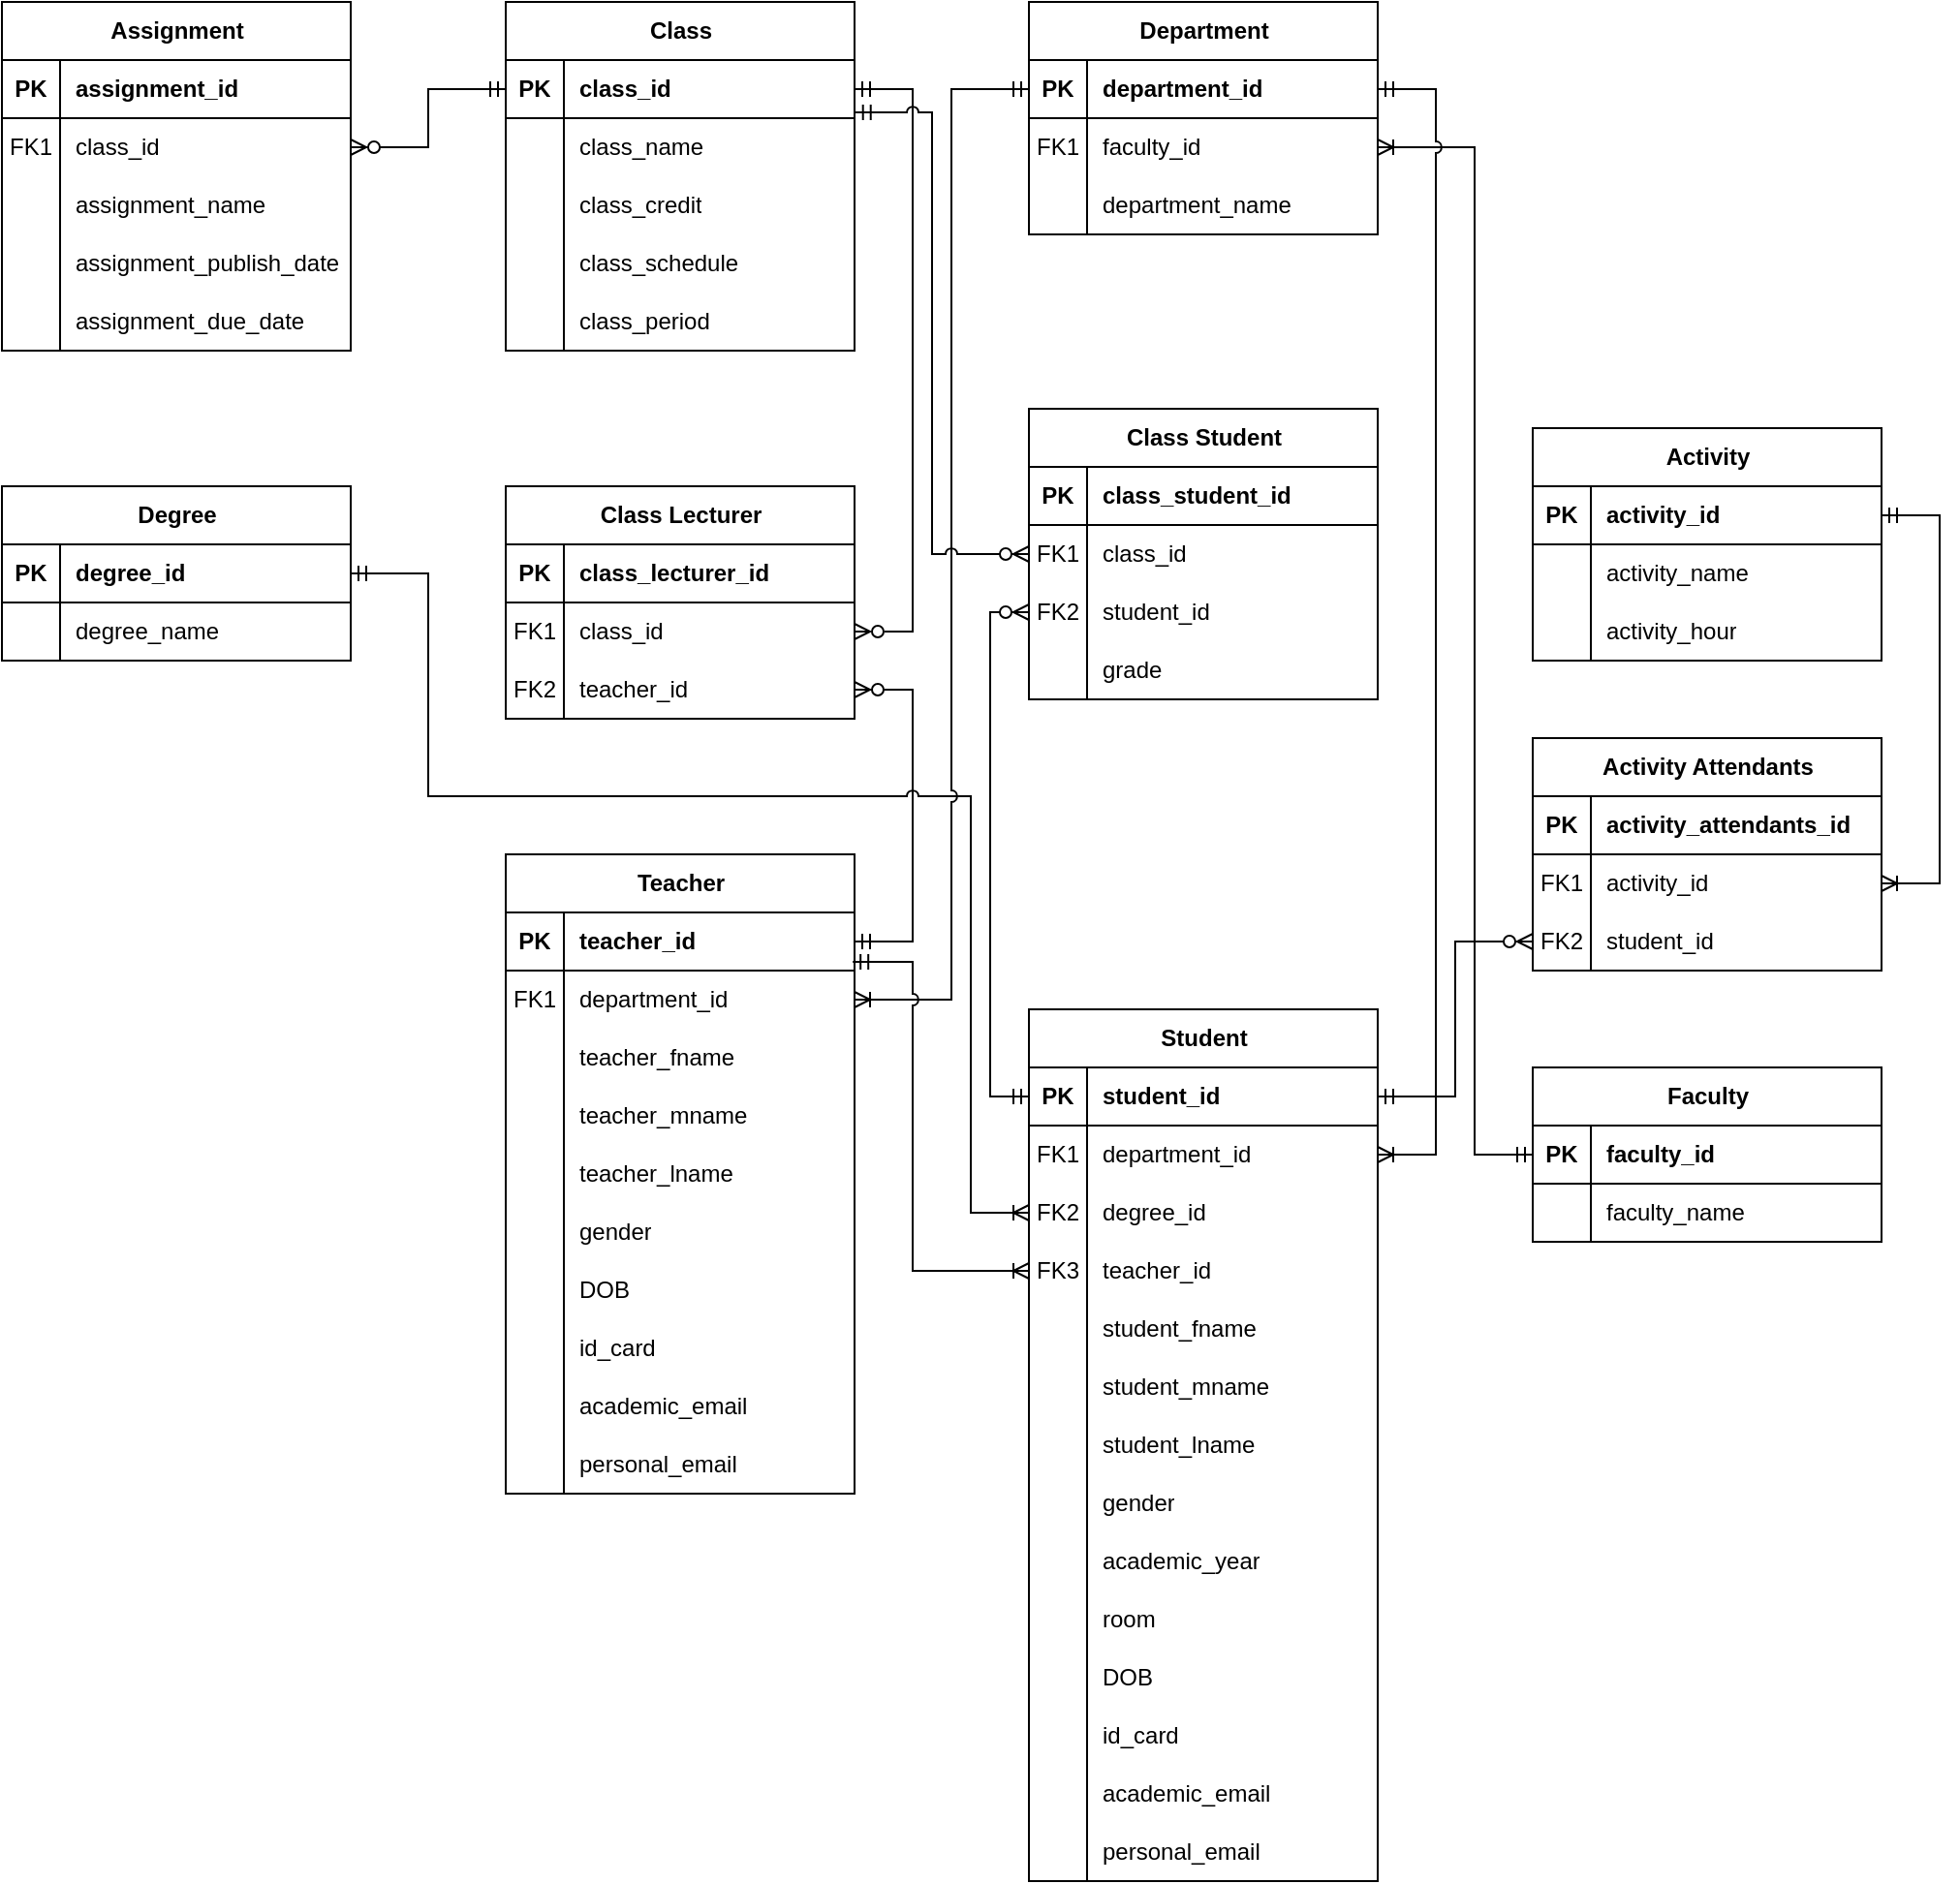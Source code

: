 <mxfile version="22.0.8" type="github">
  <diagram name="Page-1" id="e56a1550-8fbb-45ad-956c-1786394a9013">
    <mxGraphModel dx="1195" dy="632" grid="1" gridSize="10" guides="1" tooltips="1" connect="1" arrows="1" fold="1" page="1" pageScale="1" pageWidth="1100" pageHeight="850" background="none" math="0" shadow="0">
      <root>
        <mxCell id="0" />
        <mxCell id="1" parent="0" />
        <mxCell id="m6gP7A3dnEfIh3Hlg4Pt-56" value="Degree" style="shape=table;startSize=30;container=1;collapsible=1;childLayout=tableLayout;fixedRows=1;rowLines=0;fontStyle=1;align=center;resizeLast=1;html=1;" parent="1" vertex="1">
          <mxGeometry x="70" y="620" width="180" height="90" as="geometry" />
        </mxCell>
        <mxCell id="m6gP7A3dnEfIh3Hlg4Pt-57" value="" style="shape=tableRow;horizontal=0;startSize=0;swimlaneHead=0;swimlaneBody=0;fillColor=none;collapsible=0;dropTarget=0;points=[[0,0.5],[1,0.5]];portConstraint=eastwest;top=0;left=0;right=0;bottom=1;" parent="m6gP7A3dnEfIh3Hlg4Pt-56" vertex="1">
          <mxGeometry y="30" width="180" height="30" as="geometry" />
        </mxCell>
        <mxCell id="m6gP7A3dnEfIh3Hlg4Pt-58" value="PK" style="shape=partialRectangle;connectable=0;fillColor=none;top=0;left=0;bottom=0;right=0;fontStyle=1;overflow=hidden;whiteSpace=wrap;html=1;" parent="m6gP7A3dnEfIh3Hlg4Pt-57" vertex="1">
          <mxGeometry width="30" height="30" as="geometry">
            <mxRectangle width="30" height="30" as="alternateBounds" />
          </mxGeometry>
        </mxCell>
        <mxCell id="m6gP7A3dnEfIh3Hlg4Pt-59" value="degree_id" style="shape=partialRectangle;connectable=0;fillColor=none;top=0;left=0;bottom=0;right=0;align=left;spacingLeft=6;fontStyle=1;overflow=hidden;whiteSpace=wrap;html=1;" parent="m6gP7A3dnEfIh3Hlg4Pt-57" vertex="1">
          <mxGeometry x="30" width="150" height="30" as="geometry">
            <mxRectangle width="150" height="30" as="alternateBounds" />
          </mxGeometry>
        </mxCell>
        <mxCell id="m6gP7A3dnEfIh3Hlg4Pt-60" value="" style="shape=tableRow;horizontal=0;startSize=0;swimlaneHead=0;swimlaneBody=0;fillColor=none;collapsible=0;dropTarget=0;points=[[0,0.5],[1,0.5]];portConstraint=eastwest;top=0;left=0;right=0;bottom=0;" parent="m6gP7A3dnEfIh3Hlg4Pt-56" vertex="1">
          <mxGeometry y="60" width="180" height="30" as="geometry" />
        </mxCell>
        <mxCell id="m6gP7A3dnEfIh3Hlg4Pt-61" value="" style="shape=partialRectangle;connectable=0;fillColor=none;top=0;left=0;bottom=0;right=0;editable=1;overflow=hidden;whiteSpace=wrap;html=1;" parent="m6gP7A3dnEfIh3Hlg4Pt-60" vertex="1">
          <mxGeometry width="30" height="30" as="geometry">
            <mxRectangle width="30" height="30" as="alternateBounds" />
          </mxGeometry>
        </mxCell>
        <mxCell id="m6gP7A3dnEfIh3Hlg4Pt-62" value="degree_name" style="shape=partialRectangle;connectable=0;fillColor=none;top=0;left=0;bottom=0;right=0;align=left;spacingLeft=6;overflow=hidden;whiteSpace=wrap;html=1;" parent="m6gP7A3dnEfIh3Hlg4Pt-60" vertex="1">
          <mxGeometry x="30" width="150" height="30" as="geometry">
            <mxRectangle width="150" height="30" as="alternateBounds" />
          </mxGeometry>
        </mxCell>
        <mxCell id="m6gP7A3dnEfIh3Hlg4Pt-64" value="Department" style="shape=table;startSize=30;container=1;collapsible=1;childLayout=tableLayout;fixedRows=1;rowLines=0;fontStyle=1;align=center;resizeLast=1;html=1;" parent="1" vertex="1">
          <mxGeometry x="600" y="370" width="180" height="120" as="geometry" />
        </mxCell>
        <mxCell id="m6gP7A3dnEfIh3Hlg4Pt-65" value="" style="shape=tableRow;horizontal=0;startSize=0;swimlaneHead=0;swimlaneBody=0;fillColor=none;collapsible=0;dropTarget=0;points=[[0,0.5],[1,0.5]];portConstraint=eastwest;top=0;left=0;right=0;bottom=1;" parent="m6gP7A3dnEfIh3Hlg4Pt-64" vertex="1">
          <mxGeometry y="30" width="180" height="30" as="geometry" />
        </mxCell>
        <mxCell id="m6gP7A3dnEfIh3Hlg4Pt-66" value="PK" style="shape=partialRectangle;connectable=0;fillColor=none;top=0;left=0;bottom=0;right=0;fontStyle=1;overflow=hidden;whiteSpace=wrap;html=1;" parent="m6gP7A3dnEfIh3Hlg4Pt-65" vertex="1">
          <mxGeometry width="30" height="30" as="geometry">
            <mxRectangle width="30" height="30" as="alternateBounds" />
          </mxGeometry>
        </mxCell>
        <mxCell id="m6gP7A3dnEfIh3Hlg4Pt-67" value="department_id" style="shape=partialRectangle;connectable=0;fillColor=none;top=0;left=0;bottom=0;right=0;align=left;spacingLeft=6;fontStyle=1;overflow=hidden;whiteSpace=wrap;html=1;" parent="m6gP7A3dnEfIh3Hlg4Pt-65" vertex="1">
          <mxGeometry x="30" width="150" height="30" as="geometry">
            <mxRectangle width="150" height="30" as="alternateBounds" />
          </mxGeometry>
        </mxCell>
        <mxCell id="m6gP7A3dnEfIh3Hlg4Pt-71" value="" style="shape=tableRow;horizontal=0;startSize=0;swimlaneHead=0;swimlaneBody=0;fillColor=none;collapsible=0;dropTarget=0;points=[[0,0.5],[1,0.5]];portConstraint=eastwest;top=0;left=0;right=0;bottom=0;" parent="m6gP7A3dnEfIh3Hlg4Pt-64" vertex="1">
          <mxGeometry y="60" width="180" height="30" as="geometry" />
        </mxCell>
        <mxCell id="m6gP7A3dnEfIh3Hlg4Pt-72" value="FK1" style="shape=partialRectangle;connectable=0;fillColor=none;top=0;left=0;bottom=0;right=0;editable=1;overflow=hidden;whiteSpace=wrap;html=1;" parent="m6gP7A3dnEfIh3Hlg4Pt-71" vertex="1">
          <mxGeometry width="30" height="30" as="geometry">
            <mxRectangle width="30" height="30" as="alternateBounds" />
          </mxGeometry>
        </mxCell>
        <mxCell id="m6gP7A3dnEfIh3Hlg4Pt-73" value="faculty_id" style="shape=partialRectangle;connectable=0;fillColor=none;top=0;left=0;bottom=0;right=0;align=left;spacingLeft=6;overflow=hidden;whiteSpace=wrap;html=1;" parent="m6gP7A3dnEfIh3Hlg4Pt-71" vertex="1">
          <mxGeometry x="30" width="150" height="30" as="geometry">
            <mxRectangle width="150" height="30" as="alternateBounds" />
          </mxGeometry>
        </mxCell>
        <mxCell id="m6gP7A3dnEfIh3Hlg4Pt-68" value="" style="shape=tableRow;horizontal=0;startSize=0;swimlaneHead=0;swimlaneBody=0;fillColor=none;collapsible=0;dropTarget=0;points=[[0,0.5],[1,0.5]];portConstraint=eastwest;top=0;left=0;right=0;bottom=0;" parent="m6gP7A3dnEfIh3Hlg4Pt-64" vertex="1">
          <mxGeometry y="90" width="180" height="30" as="geometry" />
        </mxCell>
        <mxCell id="m6gP7A3dnEfIh3Hlg4Pt-69" value="" style="shape=partialRectangle;connectable=0;fillColor=none;top=0;left=0;bottom=0;right=0;editable=1;overflow=hidden;whiteSpace=wrap;html=1;" parent="m6gP7A3dnEfIh3Hlg4Pt-68" vertex="1">
          <mxGeometry width="30" height="30" as="geometry">
            <mxRectangle width="30" height="30" as="alternateBounds" />
          </mxGeometry>
        </mxCell>
        <mxCell id="m6gP7A3dnEfIh3Hlg4Pt-70" value="department_name" style="shape=partialRectangle;connectable=0;fillColor=none;top=0;left=0;bottom=0;right=0;align=left;spacingLeft=6;overflow=hidden;whiteSpace=wrap;html=1;" parent="m6gP7A3dnEfIh3Hlg4Pt-68" vertex="1">
          <mxGeometry x="30" width="150" height="30" as="geometry">
            <mxRectangle width="150" height="30" as="alternateBounds" />
          </mxGeometry>
        </mxCell>
        <mxCell id="m6gP7A3dnEfIh3Hlg4Pt-89" value="Faculty" style="shape=table;startSize=30;container=1;collapsible=1;childLayout=tableLayout;fixedRows=1;rowLines=0;fontStyle=1;align=center;resizeLast=1;html=1;" parent="1" vertex="1">
          <mxGeometry x="860" y="920" width="180" height="90" as="geometry" />
        </mxCell>
        <mxCell id="m6gP7A3dnEfIh3Hlg4Pt-90" value="" style="shape=tableRow;horizontal=0;startSize=0;swimlaneHead=0;swimlaneBody=0;fillColor=none;collapsible=0;dropTarget=0;points=[[0,0.5],[1,0.5]];portConstraint=eastwest;top=0;left=0;right=0;bottom=1;" parent="m6gP7A3dnEfIh3Hlg4Pt-89" vertex="1">
          <mxGeometry y="30" width="180" height="30" as="geometry" />
        </mxCell>
        <mxCell id="m6gP7A3dnEfIh3Hlg4Pt-91" value="PK" style="shape=partialRectangle;connectable=0;fillColor=none;top=0;left=0;bottom=0;right=0;fontStyle=1;overflow=hidden;whiteSpace=wrap;html=1;" parent="m6gP7A3dnEfIh3Hlg4Pt-90" vertex="1">
          <mxGeometry width="30" height="30" as="geometry">
            <mxRectangle width="30" height="30" as="alternateBounds" />
          </mxGeometry>
        </mxCell>
        <mxCell id="m6gP7A3dnEfIh3Hlg4Pt-92" value="faculty_id" style="shape=partialRectangle;connectable=0;fillColor=none;top=0;left=0;bottom=0;right=0;align=left;spacingLeft=6;fontStyle=1;overflow=hidden;whiteSpace=wrap;html=1;" parent="m6gP7A3dnEfIh3Hlg4Pt-90" vertex="1">
          <mxGeometry x="30" width="150" height="30" as="geometry">
            <mxRectangle width="150" height="30" as="alternateBounds" />
          </mxGeometry>
        </mxCell>
        <mxCell id="m6gP7A3dnEfIh3Hlg4Pt-96" value="" style="shape=tableRow;horizontal=0;startSize=0;swimlaneHead=0;swimlaneBody=0;fillColor=none;collapsible=0;dropTarget=0;points=[[0,0.5],[1,0.5]];portConstraint=eastwest;top=0;left=0;right=0;bottom=0;" parent="m6gP7A3dnEfIh3Hlg4Pt-89" vertex="1">
          <mxGeometry y="60" width="180" height="30" as="geometry" />
        </mxCell>
        <mxCell id="m6gP7A3dnEfIh3Hlg4Pt-97" value="" style="shape=partialRectangle;connectable=0;fillColor=none;top=0;left=0;bottom=0;right=0;editable=1;overflow=hidden;whiteSpace=wrap;html=1;" parent="m6gP7A3dnEfIh3Hlg4Pt-96" vertex="1">
          <mxGeometry width="30" height="30" as="geometry">
            <mxRectangle width="30" height="30" as="alternateBounds" />
          </mxGeometry>
        </mxCell>
        <mxCell id="m6gP7A3dnEfIh3Hlg4Pt-98" value="faculty_name" style="shape=partialRectangle;connectable=0;fillColor=none;top=0;left=0;bottom=0;right=0;align=left;spacingLeft=6;overflow=hidden;whiteSpace=wrap;html=1;" parent="m6gP7A3dnEfIh3Hlg4Pt-96" vertex="1">
          <mxGeometry x="30" width="150" height="30" as="geometry">
            <mxRectangle width="150" height="30" as="alternateBounds" />
          </mxGeometry>
        </mxCell>
        <mxCell id="m6gP7A3dnEfIh3Hlg4Pt-5" value="Student" style="shape=table;startSize=30;container=1;collapsible=1;childLayout=tableLayout;fixedRows=1;rowLines=0;fontStyle=1;align=center;resizeLast=1;html=1;" parent="1" vertex="1">
          <mxGeometry x="600" y="890" width="180" height="450" as="geometry" />
        </mxCell>
        <mxCell id="m6gP7A3dnEfIh3Hlg4Pt-6" value="" style="shape=tableRow;horizontal=0;startSize=0;swimlaneHead=0;swimlaneBody=0;fillColor=none;collapsible=0;dropTarget=0;points=[[0,0.5],[1,0.5]];portConstraint=eastwest;top=0;left=0;right=0;bottom=1;" parent="m6gP7A3dnEfIh3Hlg4Pt-5" vertex="1">
          <mxGeometry y="30" width="180" height="30" as="geometry" />
        </mxCell>
        <mxCell id="m6gP7A3dnEfIh3Hlg4Pt-7" value="PK" style="shape=partialRectangle;connectable=0;fillColor=none;top=0;left=0;bottom=0;right=0;fontStyle=1;overflow=hidden;whiteSpace=wrap;html=1;" parent="m6gP7A3dnEfIh3Hlg4Pt-6" vertex="1">
          <mxGeometry width="30" height="30" as="geometry">
            <mxRectangle width="30" height="30" as="alternateBounds" />
          </mxGeometry>
        </mxCell>
        <mxCell id="m6gP7A3dnEfIh3Hlg4Pt-8" value="student_id" style="shape=partialRectangle;connectable=0;fillColor=none;top=0;left=0;bottom=0;right=0;align=left;spacingLeft=6;fontStyle=1;overflow=hidden;whiteSpace=wrap;html=1;" parent="m6gP7A3dnEfIh3Hlg4Pt-6" vertex="1">
          <mxGeometry x="30" width="150" height="30" as="geometry">
            <mxRectangle width="150" height="30" as="alternateBounds" />
          </mxGeometry>
        </mxCell>
        <mxCell id="m6gP7A3dnEfIh3Hlg4Pt-50" value="" style="shape=tableRow;horizontal=0;startSize=0;swimlaneHead=0;swimlaneBody=0;fillColor=none;collapsible=0;dropTarget=0;points=[[0,0.5],[1,0.5]];portConstraint=eastwest;top=0;left=0;right=0;bottom=0;" parent="m6gP7A3dnEfIh3Hlg4Pt-5" vertex="1">
          <mxGeometry y="60" width="180" height="30" as="geometry" />
        </mxCell>
        <mxCell id="m6gP7A3dnEfIh3Hlg4Pt-51" value="FK1" style="shape=partialRectangle;connectable=0;fillColor=none;top=0;left=0;bottom=0;right=0;editable=1;overflow=hidden;whiteSpace=wrap;html=1;" parent="m6gP7A3dnEfIh3Hlg4Pt-50" vertex="1">
          <mxGeometry width="30" height="30" as="geometry">
            <mxRectangle width="30" height="30" as="alternateBounds" />
          </mxGeometry>
        </mxCell>
        <mxCell id="m6gP7A3dnEfIh3Hlg4Pt-52" value="department_id" style="shape=partialRectangle;connectable=0;fillColor=none;top=0;left=0;bottom=0;right=0;align=left;spacingLeft=6;overflow=hidden;whiteSpace=wrap;html=1;" parent="m6gP7A3dnEfIh3Hlg4Pt-50" vertex="1">
          <mxGeometry x="30" width="150" height="30" as="geometry">
            <mxRectangle width="150" height="30" as="alternateBounds" />
          </mxGeometry>
        </mxCell>
        <mxCell id="m6gP7A3dnEfIh3Hlg4Pt-53" value="" style="shape=tableRow;horizontal=0;startSize=0;swimlaneHead=0;swimlaneBody=0;fillColor=none;collapsible=0;dropTarget=0;points=[[0,0.5],[1,0.5]];portConstraint=eastwest;top=0;left=0;right=0;bottom=0;" parent="m6gP7A3dnEfIh3Hlg4Pt-5" vertex="1">
          <mxGeometry y="90" width="180" height="30" as="geometry" />
        </mxCell>
        <mxCell id="m6gP7A3dnEfIh3Hlg4Pt-54" value="FK2" style="shape=partialRectangle;connectable=0;fillColor=none;top=0;left=0;bottom=0;right=0;editable=1;overflow=hidden;whiteSpace=wrap;html=1;" parent="m6gP7A3dnEfIh3Hlg4Pt-53" vertex="1">
          <mxGeometry width="30" height="30" as="geometry">
            <mxRectangle width="30" height="30" as="alternateBounds" />
          </mxGeometry>
        </mxCell>
        <mxCell id="m6gP7A3dnEfIh3Hlg4Pt-55" value="degree_id" style="shape=partialRectangle;connectable=0;fillColor=none;top=0;left=0;bottom=0;right=0;align=left;spacingLeft=6;overflow=hidden;whiteSpace=wrap;html=1;" parent="m6gP7A3dnEfIh3Hlg4Pt-53" vertex="1">
          <mxGeometry x="30" width="150" height="30" as="geometry">
            <mxRectangle width="150" height="30" as="alternateBounds" />
          </mxGeometry>
        </mxCell>
        <mxCell id="m6gP7A3dnEfIh3Hlg4Pt-77" value="" style="shape=tableRow;horizontal=0;startSize=0;swimlaneHead=0;swimlaneBody=0;fillColor=none;collapsible=0;dropTarget=0;points=[[0,0.5],[1,0.5]];portConstraint=eastwest;top=0;left=0;right=0;bottom=0;" parent="m6gP7A3dnEfIh3Hlg4Pt-5" vertex="1">
          <mxGeometry y="120" width="180" height="30" as="geometry" />
        </mxCell>
        <mxCell id="m6gP7A3dnEfIh3Hlg4Pt-78" value="FK3" style="shape=partialRectangle;connectable=0;fillColor=none;top=0;left=0;bottom=0;right=0;editable=1;overflow=hidden;whiteSpace=wrap;html=1;" parent="m6gP7A3dnEfIh3Hlg4Pt-77" vertex="1">
          <mxGeometry width="30" height="30" as="geometry">
            <mxRectangle width="30" height="30" as="alternateBounds" />
          </mxGeometry>
        </mxCell>
        <mxCell id="m6gP7A3dnEfIh3Hlg4Pt-79" value="teacher_id" style="shape=partialRectangle;connectable=0;fillColor=none;top=0;left=0;bottom=0;right=0;align=left;spacingLeft=6;overflow=hidden;whiteSpace=wrap;html=1;" parent="m6gP7A3dnEfIh3Hlg4Pt-77" vertex="1">
          <mxGeometry x="30" width="150" height="30" as="geometry">
            <mxRectangle width="150" height="30" as="alternateBounds" />
          </mxGeometry>
        </mxCell>
        <mxCell id="m6gP7A3dnEfIh3Hlg4Pt-9" value="" style="shape=tableRow;horizontal=0;startSize=0;swimlaneHead=0;swimlaneBody=0;fillColor=none;collapsible=0;dropTarget=0;points=[[0,0.5],[1,0.5]];portConstraint=eastwest;top=0;left=0;right=0;bottom=0;" parent="m6gP7A3dnEfIh3Hlg4Pt-5" vertex="1">
          <mxGeometry y="150" width="180" height="30" as="geometry" />
        </mxCell>
        <mxCell id="m6gP7A3dnEfIh3Hlg4Pt-10" value="" style="shape=partialRectangle;connectable=0;fillColor=none;top=0;left=0;bottom=0;right=0;editable=1;overflow=hidden;whiteSpace=wrap;html=1;" parent="m6gP7A3dnEfIh3Hlg4Pt-9" vertex="1">
          <mxGeometry width="30" height="30" as="geometry">
            <mxRectangle width="30" height="30" as="alternateBounds" />
          </mxGeometry>
        </mxCell>
        <mxCell id="m6gP7A3dnEfIh3Hlg4Pt-11" value="student_fname" style="shape=partialRectangle;connectable=0;fillColor=none;top=0;left=0;bottom=0;right=0;align=left;spacingLeft=6;overflow=hidden;whiteSpace=wrap;html=1;" parent="m6gP7A3dnEfIh3Hlg4Pt-9" vertex="1">
          <mxGeometry x="30" width="150" height="30" as="geometry">
            <mxRectangle width="150" height="30" as="alternateBounds" />
          </mxGeometry>
        </mxCell>
        <mxCell id="m6gP7A3dnEfIh3Hlg4Pt-12" value="" style="shape=tableRow;horizontal=0;startSize=0;swimlaneHead=0;swimlaneBody=0;fillColor=none;collapsible=0;dropTarget=0;points=[[0,0.5],[1,0.5]];portConstraint=eastwest;top=0;left=0;right=0;bottom=0;" parent="m6gP7A3dnEfIh3Hlg4Pt-5" vertex="1">
          <mxGeometry y="180" width="180" height="30" as="geometry" />
        </mxCell>
        <mxCell id="m6gP7A3dnEfIh3Hlg4Pt-13" value="" style="shape=partialRectangle;connectable=0;fillColor=none;top=0;left=0;bottom=0;right=0;editable=1;overflow=hidden;whiteSpace=wrap;html=1;" parent="m6gP7A3dnEfIh3Hlg4Pt-12" vertex="1">
          <mxGeometry width="30" height="30" as="geometry">
            <mxRectangle width="30" height="30" as="alternateBounds" />
          </mxGeometry>
        </mxCell>
        <mxCell id="m6gP7A3dnEfIh3Hlg4Pt-14" value="student_mname" style="shape=partialRectangle;connectable=0;fillColor=none;top=0;left=0;bottom=0;right=0;align=left;spacingLeft=6;overflow=hidden;whiteSpace=wrap;html=1;" parent="m6gP7A3dnEfIh3Hlg4Pt-12" vertex="1">
          <mxGeometry x="30" width="150" height="30" as="geometry">
            <mxRectangle width="150" height="30" as="alternateBounds" />
          </mxGeometry>
        </mxCell>
        <mxCell id="m6gP7A3dnEfIh3Hlg4Pt-15" value="" style="shape=tableRow;horizontal=0;startSize=0;swimlaneHead=0;swimlaneBody=0;fillColor=none;collapsible=0;dropTarget=0;points=[[0,0.5],[1,0.5]];portConstraint=eastwest;top=0;left=0;right=0;bottom=0;" parent="m6gP7A3dnEfIh3Hlg4Pt-5" vertex="1">
          <mxGeometry y="210" width="180" height="30" as="geometry" />
        </mxCell>
        <mxCell id="m6gP7A3dnEfIh3Hlg4Pt-16" value="" style="shape=partialRectangle;connectable=0;fillColor=none;top=0;left=0;bottom=0;right=0;editable=1;overflow=hidden;whiteSpace=wrap;html=1;" parent="m6gP7A3dnEfIh3Hlg4Pt-15" vertex="1">
          <mxGeometry width="30" height="30" as="geometry">
            <mxRectangle width="30" height="30" as="alternateBounds" />
          </mxGeometry>
        </mxCell>
        <mxCell id="m6gP7A3dnEfIh3Hlg4Pt-17" value="student_lname" style="shape=partialRectangle;connectable=0;fillColor=none;top=0;left=0;bottom=0;right=0;align=left;spacingLeft=6;overflow=hidden;whiteSpace=wrap;html=1;" parent="m6gP7A3dnEfIh3Hlg4Pt-15" vertex="1">
          <mxGeometry x="30" width="150" height="30" as="geometry">
            <mxRectangle width="150" height="30" as="alternateBounds" />
          </mxGeometry>
        </mxCell>
        <mxCell id="m6gP7A3dnEfIh3Hlg4Pt-34" value="" style="shape=tableRow;horizontal=0;startSize=0;swimlaneHead=0;swimlaneBody=0;fillColor=none;collapsible=0;dropTarget=0;points=[[0,0.5],[1,0.5]];portConstraint=eastwest;top=0;left=0;right=0;bottom=0;" parent="m6gP7A3dnEfIh3Hlg4Pt-5" vertex="1">
          <mxGeometry y="240" width="180" height="30" as="geometry" />
        </mxCell>
        <mxCell id="m6gP7A3dnEfIh3Hlg4Pt-35" value="" style="shape=partialRectangle;connectable=0;fillColor=none;top=0;left=0;bottom=0;right=0;editable=1;overflow=hidden;whiteSpace=wrap;html=1;" parent="m6gP7A3dnEfIh3Hlg4Pt-34" vertex="1">
          <mxGeometry width="30" height="30" as="geometry">
            <mxRectangle width="30" height="30" as="alternateBounds" />
          </mxGeometry>
        </mxCell>
        <mxCell id="m6gP7A3dnEfIh3Hlg4Pt-36" value="gender" style="shape=partialRectangle;connectable=0;fillColor=none;top=0;left=0;bottom=0;right=0;align=left;spacingLeft=6;overflow=hidden;whiteSpace=wrap;html=1;" parent="m6gP7A3dnEfIh3Hlg4Pt-34" vertex="1">
          <mxGeometry x="30" width="150" height="30" as="geometry">
            <mxRectangle width="150" height="30" as="alternateBounds" />
          </mxGeometry>
        </mxCell>
        <mxCell id="m6gP7A3dnEfIh3Hlg4Pt-37" value="" style="shape=tableRow;horizontal=0;startSize=0;swimlaneHead=0;swimlaneBody=0;fillColor=none;collapsible=0;dropTarget=0;points=[[0,0.5],[1,0.5]];portConstraint=eastwest;top=0;left=0;right=0;bottom=0;" parent="m6gP7A3dnEfIh3Hlg4Pt-5" vertex="1">
          <mxGeometry y="270" width="180" height="30" as="geometry" />
        </mxCell>
        <mxCell id="m6gP7A3dnEfIh3Hlg4Pt-38" value="" style="shape=partialRectangle;connectable=0;fillColor=none;top=0;left=0;bottom=0;right=0;editable=1;overflow=hidden;whiteSpace=wrap;html=1;" parent="m6gP7A3dnEfIh3Hlg4Pt-37" vertex="1">
          <mxGeometry width="30" height="30" as="geometry">
            <mxRectangle width="30" height="30" as="alternateBounds" />
          </mxGeometry>
        </mxCell>
        <mxCell id="m6gP7A3dnEfIh3Hlg4Pt-39" value="academic_year" style="shape=partialRectangle;connectable=0;fillColor=none;top=0;left=0;bottom=0;right=0;align=left;spacingLeft=6;overflow=hidden;whiteSpace=wrap;html=1;" parent="m6gP7A3dnEfIh3Hlg4Pt-37" vertex="1">
          <mxGeometry x="30" width="150" height="30" as="geometry">
            <mxRectangle width="150" height="30" as="alternateBounds" />
          </mxGeometry>
        </mxCell>
        <mxCell id="m6gP7A3dnEfIh3Hlg4Pt-47" value="" style="shape=tableRow;horizontal=0;startSize=0;swimlaneHead=0;swimlaneBody=0;fillColor=none;collapsible=0;dropTarget=0;points=[[0,0.5],[1,0.5]];portConstraint=eastwest;top=0;left=0;right=0;bottom=0;" parent="m6gP7A3dnEfIh3Hlg4Pt-5" vertex="1">
          <mxGeometry y="300" width="180" height="30" as="geometry" />
        </mxCell>
        <mxCell id="m6gP7A3dnEfIh3Hlg4Pt-48" value="" style="shape=partialRectangle;connectable=0;fillColor=none;top=0;left=0;bottom=0;right=0;editable=1;overflow=hidden;whiteSpace=wrap;html=1;" parent="m6gP7A3dnEfIh3Hlg4Pt-47" vertex="1">
          <mxGeometry width="30" height="30" as="geometry">
            <mxRectangle width="30" height="30" as="alternateBounds" />
          </mxGeometry>
        </mxCell>
        <mxCell id="m6gP7A3dnEfIh3Hlg4Pt-49" value="room" style="shape=partialRectangle;connectable=0;fillColor=none;top=0;left=0;bottom=0;right=0;align=left;spacingLeft=6;overflow=hidden;whiteSpace=wrap;html=1;" parent="m6gP7A3dnEfIh3Hlg4Pt-47" vertex="1">
          <mxGeometry x="30" width="150" height="30" as="geometry">
            <mxRectangle width="150" height="30" as="alternateBounds" />
          </mxGeometry>
        </mxCell>
        <mxCell id="m6gP7A3dnEfIh3Hlg4Pt-74" value="" style="shape=tableRow;horizontal=0;startSize=0;swimlaneHead=0;swimlaneBody=0;fillColor=none;collapsible=0;dropTarget=0;points=[[0,0.5],[1,0.5]];portConstraint=eastwest;top=0;left=0;right=0;bottom=0;" parent="m6gP7A3dnEfIh3Hlg4Pt-5" vertex="1">
          <mxGeometry y="330" width="180" height="30" as="geometry" />
        </mxCell>
        <mxCell id="m6gP7A3dnEfIh3Hlg4Pt-75" value="" style="shape=partialRectangle;connectable=0;fillColor=none;top=0;left=0;bottom=0;right=0;editable=1;overflow=hidden;whiteSpace=wrap;html=1;" parent="m6gP7A3dnEfIh3Hlg4Pt-74" vertex="1">
          <mxGeometry width="30" height="30" as="geometry">
            <mxRectangle width="30" height="30" as="alternateBounds" />
          </mxGeometry>
        </mxCell>
        <mxCell id="m6gP7A3dnEfIh3Hlg4Pt-76" value="DOB" style="shape=partialRectangle;connectable=0;fillColor=none;top=0;left=0;bottom=0;right=0;align=left;spacingLeft=6;overflow=hidden;whiteSpace=wrap;html=1;" parent="m6gP7A3dnEfIh3Hlg4Pt-74" vertex="1">
          <mxGeometry x="30" width="150" height="30" as="geometry">
            <mxRectangle width="150" height="30" as="alternateBounds" />
          </mxGeometry>
        </mxCell>
        <mxCell id="m6gP7A3dnEfIh3Hlg4Pt-80" value="" style="shape=tableRow;horizontal=0;startSize=0;swimlaneHead=0;swimlaneBody=0;fillColor=none;collapsible=0;dropTarget=0;points=[[0,0.5],[1,0.5]];portConstraint=eastwest;top=0;left=0;right=0;bottom=0;" parent="m6gP7A3dnEfIh3Hlg4Pt-5" vertex="1">
          <mxGeometry y="360" width="180" height="30" as="geometry" />
        </mxCell>
        <mxCell id="m6gP7A3dnEfIh3Hlg4Pt-81" value="" style="shape=partialRectangle;connectable=0;fillColor=none;top=0;left=0;bottom=0;right=0;editable=1;overflow=hidden;whiteSpace=wrap;html=1;" parent="m6gP7A3dnEfIh3Hlg4Pt-80" vertex="1">
          <mxGeometry width="30" height="30" as="geometry">
            <mxRectangle width="30" height="30" as="alternateBounds" />
          </mxGeometry>
        </mxCell>
        <mxCell id="m6gP7A3dnEfIh3Hlg4Pt-82" value="id_card" style="shape=partialRectangle;connectable=0;fillColor=none;top=0;left=0;bottom=0;right=0;align=left;spacingLeft=6;overflow=hidden;whiteSpace=wrap;html=1;" parent="m6gP7A3dnEfIh3Hlg4Pt-80" vertex="1">
          <mxGeometry x="30" width="150" height="30" as="geometry">
            <mxRectangle width="150" height="30" as="alternateBounds" />
          </mxGeometry>
        </mxCell>
        <mxCell id="m6gP7A3dnEfIh3Hlg4Pt-83" value="" style="shape=tableRow;horizontal=0;startSize=0;swimlaneHead=0;swimlaneBody=0;fillColor=none;collapsible=0;dropTarget=0;points=[[0,0.5],[1,0.5]];portConstraint=eastwest;top=0;left=0;right=0;bottom=0;" parent="m6gP7A3dnEfIh3Hlg4Pt-5" vertex="1">
          <mxGeometry y="390" width="180" height="30" as="geometry" />
        </mxCell>
        <mxCell id="m6gP7A3dnEfIh3Hlg4Pt-84" value="" style="shape=partialRectangle;connectable=0;fillColor=none;top=0;left=0;bottom=0;right=0;editable=1;overflow=hidden;whiteSpace=wrap;html=1;" parent="m6gP7A3dnEfIh3Hlg4Pt-83" vertex="1">
          <mxGeometry width="30" height="30" as="geometry">
            <mxRectangle width="30" height="30" as="alternateBounds" />
          </mxGeometry>
        </mxCell>
        <mxCell id="m6gP7A3dnEfIh3Hlg4Pt-85" value="academic_email" style="shape=partialRectangle;connectable=0;fillColor=none;top=0;left=0;bottom=0;right=0;align=left;spacingLeft=6;overflow=hidden;whiteSpace=wrap;html=1;" parent="m6gP7A3dnEfIh3Hlg4Pt-83" vertex="1">
          <mxGeometry x="30" width="150" height="30" as="geometry">
            <mxRectangle width="150" height="30" as="alternateBounds" />
          </mxGeometry>
        </mxCell>
        <mxCell id="m6gP7A3dnEfIh3Hlg4Pt-86" value="" style="shape=tableRow;horizontal=0;startSize=0;swimlaneHead=0;swimlaneBody=0;fillColor=none;collapsible=0;dropTarget=0;points=[[0,0.5],[1,0.5]];portConstraint=eastwest;top=0;left=0;right=0;bottom=0;" parent="m6gP7A3dnEfIh3Hlg4Pt-5" vertex="1">
          <mxGeometry y="420" width="180" height="30" as="geometry" />
        </mxCell>
        <mxCell id="m6gP7A3dnEfIh3Hlg4Pt-87" value="" style="shape=partialRectangle;connectable=0;fillColor=none;top=0;left=0;bottom=0;right=0;editable=1;overflow=hidden;whiteSpace=wrap;html=1;" parent="m6gP7A3dnEfIh3Hlg4Pt-86" vertex="1">
          <mxGeometry width="30" height="30" as="geometry">
            <mxRectangle width="30" height="30" as="alternateBounds" />
          </mxGeometry>
        </mxCell>
        <mxCell id="m6gP7A3dnEfIh3Hlg4Pt-88" value="personal_email" style="shape=partialRectangle;connectable=0;fillColor=none;top=0;left=0;bottom=0;right=0;align=left;spacingLeft=6;overflow=hidden;whiteSpace=wrap;html=1;" parent="m6gP7A3dnEfIh3Hlg4Pt-86" vertex="1">
          <mxGeometry x="30" width="150" height="30" as="geometry">
            <mxRectangle width="150" height="30" as="alternateBounds" />
          </mxGeometry>
        </mxCell>
        <mxCell id="ljuAES2_O0YmTqx6M5Dt-1" value="Teacher" style="shape=table;startSize=30;container=1;collapsible=1;childLayout=tableLayout;fixedRows=1;rowLines=0;fontStyle=1;align=center;resizeLast=1;html=1;" vertex="1" parent="1">
          <mxGeometry x="330" y="810" width="180" height="330" as="geometry" />
        </mxCell>
        <mxCell id="ljuAES2_O0YmTqx6M5Dt-2" value="" style="shape=tableRow;horizontal=0;startSize=0;swimlaneHead=0;swimlaneBody=0;fillColor=none;collapsible=0;dropTarget=0;points=[[0,0.5],[1,0.5]];portConstraint=eastwest;top=0;left=0;right=0;bottom=1;" vertex="1" parent="ljuAES2_O0YmTqx6M5Dt-1">
          <mxGeometry y="30" width="180" height="30" as="geometry" />
        </mxCell>
        <mxCell id="ljuAES2_O0YmTqx6M5Dt-3" value="PK" style="shape=partialRectangle;connectable=0;fillColor=none;top=0;left=0;bottom=0;right=0;fontStyle=1;overflow=hidden;whiteSpace=wrap;html=1;" vertex="1" parent="ljuAES2_O0YmTqx6M5Dt-2">
          <mxGeometry width="30" height="30" as="geometry">
            <mxRectangle width="30" height="30" as="alternateBounds" />
          </mxGeometry>
        </mxCell>
        <mxCell id="ljuAES2_O0YmTqx6M5Dt-4" value="teacher_id" style="shape=partialRectangle;connectable=0;fillColor=none;top=0;left=0;bottom=0;right=0;align=left;spacingLeft=6;fontStyle=1;overflow=hidden;whiteSpace=wrap;html=1;" vertex="1" parent="ljuAES2_O0YmTqx6M5Dt-2">
          <mxGeometry x="30" width="150" height="30" as="geometry">
            <mxRectangle width="150" height="30" as="alternateBounds" />
          </mxGeometry>
        </mxCell>
        <mxCell id="ljuAES2_O0YmTqx6M5Dt-5" value="" style="shape=tableRow;horizontal=0;startSize=0;swimlaneHead=0;swimlaneBody=0;fillColor=none;collapsible=0;dropTarget=0;points=[[0,0.5],[1,0.5]];portConstraint=eastwest;top=0;left=0;right=0;bottom=0;" vertex="1" parent="ljuAES2_O0YmTqx6M5Dt-1">
          <mxGeometry y="60" width="180" height="30" as="geometry" />
        </mxCell>
        <mxCell id="ljuAES2_O0YmTqx6M5Dt-6" value="FK1" style="shape=partialRectangle;connectable=0;fillColor=none;top=0;left=0;bottom=0;right=0;editable=1;overflow=hidden;whiteSpace=wrap;html=1;" vertex="1" parent="ljuAES2_O0YmTqx6M5Dt-5">
          <mxGeometry width="30" height="30" as="geometry">
            <mxRectangle width="30" height="30" as="alternateBounds" />
          </mxGeometry>
        </mxCell>
        <mxCell id="ljuAES2_O0YmTqx6M5Dt-7" value="department_id" style="shape=partialRectangle;connectable=0;fillColor=none;top=0;left=0;bottom=0;right=0;align=left;spacingLeft=6;overflow=hidden;whiteSpace=wrap;html=1;" vertex="1" parent="ljuAES2_O0YmTqx6M5Dt-5">
          <mxGeometry x="30" width="150" height="30" as="geometry">
            <mxRectangle width="150" height="30" as="alternateBounds" />
          </mxGeometry>
        </mxCell>
        <mxCell id="ljuAES2_O0YmTqx6M5Dt-17" value="" style="shape=tableRow;horizontal=0;startSize=0;swimlaneHead=0;swimlaneBody=0;fillColor=none;collapsible=0;dropTarget=0;points=[[0,0.5],[1,0.5]];portConstraint=eastwest;top=0;left=0;right=0;bottom=0;" vertex="1" parent="ljuAES2_O0YmTqx6M5Dt-1">
          <mxGeometry y="90" width="180" height="30" as="geometry" />
        </mxCell>
        <mxCell id="ljuAES2_O0YmTqx6M5Dt-18" value="" style="shape=partialRectangle;connectable=0;fillColor=none;top=0;left=0;bottom=0;right=0;editable=1;overflow=hidden;whiteSpace=wrap;html=1;" vertex="1" parent="ljuAES2_O0YmTqx6M5Dt-17">
          <mxGeometry width="30" height="30" as="geometry">
            <mxRectangle width="30" height="30" as="alternateBounds" />
          </mxGeometry>
        </mxCell>
        <mxCell id="ljuAES2_O0YmTqx6M5Dt-19" value="teacher_fname" style="shape=partialRectangle;connectable=0;fillColor=none;top=0;left=0;bottom=0;right=0;align=left;spacingLeft=6;overflow=hidden;whiteSpace=wrap;html=1;" vertex="1" parent="ljuAES2_O0YmTqx6M5Dt-17">
          <mxGeometry x="30" width="150" height="30" as="geometry">
            <mxRectangle width="150" height="30" as="alternateBounds" />
          </mxGeometry>
        </mxCell>
        <mxCell id="ljuAES2_O0YmTqx6M5Dt-20" value="" style="shape=tableRow;horizontal=0;startSize=0;swimlaneHead=0;swimlaneBody=0;fillColor=none;collapsible=0;dropTarget=0;points=[[0,0.5],[1,0.5]];portConstraint=eastwest;top=0;left=0;right=0;bottom=0;" vertex="1" parent="ljuAES2_O0YmTqx6M5Dt-1">
          <mxGeometry y="120" width="180" height="30" as="geometry" />
        </mxCell>
        <mxCell id="ljuAES2_O0YmTqx6M5Dt-21" value="" style="shape=partialRectangle;connectable=0;fillColor=none;top=0;left=0;bottom=0;right=0;editable=1;overflow=hidden;whiteSpace=wrap;html=1;" vertex="1" parent="ljuAES2_O0YmTqx6M5Dt-20">
          <mxGeometry width="30" height="30" as="geometry">
            <mxRectangle width="30" height="30" as="alternateBounds" />
          </mxGeometry>
        </mxCell>
        <mxCell id="ljuAES2_O0YmTqx6M5Dt-22" value="teacher_mname" style="shape=partialRectangle;connectable=0;fillColor=none;top=0;left=0;bottom=0;right=0;align=left;spacingLeft=6;overflow=hidden;whiteSpace=wrap;html=1;" vertex="1" parent="ljuAES2_O0YmTqx6M5Dt-20">
          <mxGeometry x="30" width="150" height="30" as="geometry">
            <mxRectangle width="150" height="30" as="alternateBounds" />
          </mxGeometry>
        </mxCell>
        <mxCell id="ljuAES2_O0YmTqx6M5Dt-23" value="" style="shape=tableRow;horizontal=0;startSize=0;swimlaneHead=0;swimlaneBody=0;fillColor=none;collapsible=0;dropTarget=0;points=[[0,0.5],[1,0.5]];portConstraint=eastwest;top=0;left=0;right=0;bottom=0;" vertex="1" parent="ljuAES2_O0YmTqx6M5Dt-1">
          <mxGeometry y="150" width="180" height="30" as="geometry" />
        </mxCell>
        <mxCell id="ljuAES2_O0YmTqx6M5Dt-24" value="" style="shape=partialRectangle;connectable=0;fillColor=none;top=0;left=0;bottom=0;right=0;editable=1;overflow=hidden;whiteSpace=wrap;html=1;" vertex="1" parent="ljuAES2_O0YmTqx6M5Dt-23">
          <mxGeometry width="30" height="30" as="geometry">
            <mxRectangle width="30" height="30" as="alternateBounds" />
          </mxGeometry>
        </mxCell>
        <mxCell id="ljuAES2_O0YmTqx6M5Dt-25" value="teacher_lname" style="shape=partialRectangle;connectable=0;fillColor=none;top=0;left=0;bottom=0;right=0;align=left;spacingLeft=6;overflow=hidden;whiteSpace=wrap;html=1;" vertex="1" parent="ljuAES2_O0YmTqx6M5Dt-23">
          <mxGeometry x="30" width="150" height="30" as="geometry">
            <mxRectangle width="150" height="30" as="alternateBounds" />
          </mxGeometry>
        </mxCell>
        <mxCell id="ljuAES2_O0YmTqx6M5Dt-14" value="" style="shape=tableRow;horizontal=0;startSize=0;swimlaneHead=0;swimlaneBody=0;fillColor=none;collapsible=0;dropTarget=0;points=[[0,0.5],[1,0.5]];portConstraint=eastwest;top=0;left=0;right=0;bottom=0;" vertex="1" parent="ljuAES2_O0YmTqx6M5Dt-1">
          <mxGeometry y="180" width="180" height="30" as="geometry" />
        </mxCell>
        <mxCell id="ljuAES2_O0YmTqx6M5Dt-15" value="" style="shape=partialRectangle;connectable=0;fillColor=none;top=0;left=0;bottom=0;right=0;editable=1;overflow=hidden;whiteSpace=wrap;html=1;" vertex="1" parent="ljuAES2_O0YmTqx6M5Dt-14">
          <mxGeometry width="30" height="30" as="geometry">
            <mxRectangle width="30" height="30" as="alternateBounds" />
          </mxGeometry>
        </mxCell>
        <mxCell id="ljuAES2_O0YmTqx6M5Dt-16" value="gender" style="shape=partialRectangle;connectable=0;fillColor=none;top=0;left=0;bottom=0;right=0;align=left;spacingLeft=6;overflow=hidden;whiteSpace=wrap;html=1;" vertex="1" parent="ljuAES2_O0YmTqx6M5Dt-14">
          <mxGeometry x="30" width="150" height="30" as="geometry">
            <mxRectangle width="150" height="30" as="alternateBounds" />
          </mxGeometry>
        </mxCell>
        <mxCell id="ljuAES2_O0YmTqx6M5Dt-32" value="" style="shape=tableRow;horizontal=0;startSize=0;swimlaneHead=0;swimlaneBody=0;fillColor=none;collapsible=0;dropTarget=0;points=[[0,0.5],[1,0.5]];portConstraint=eastwest;top=0;left=0;right=0;bottom=0;" vertex="1" parent="ljuAES2_O0YmTqx6M5Dt-1">
          <mxGeometry y="210" width="180" height="30" as="geometry" />
        </mxCell>
        <mxCell id="ljuAES2_O0YmTqx6M5Dt-33" value="" style="shape=partialRectangle;connectable=0;fillColor=none;top=0;left=0;bottom=0;right=0;editable=1;overflow=hidden;whiteSpace=wrap;html=1;" vertex="1" parent="ljuAES2_O0YmTqx6M5Dt-32">
          <mxGeometry width="30" height="30" as="geometry">
            <mxRectangle width="30" height="30" as="alternateBounds" />
          </mxGeometry>
        </mxCell>
        <mxCell id="ljuAES2_O0YmTqx6M5Dt-34" value="DOB" style="shape=partialRectangle;connectable=0;fillColor=none;top=0;left=0;bottom=0;right=0;align=left;spacingLeft=6;overflow=hidden;whiteSpace=wrap;html=1;" vertex="1" parent="ljuAES2_O0YmTqx6M5Dt-32">
          <mxGeometry x="30" width="150" height="30" as="geometry">
            <mxRectangle width="150" height="30" as="alternateBounds" />
          </mxGeometry>
        </mxCell>
        <mxCell id="ljuAES2_O0YmTqx6M5Dt-35" value="" style="shape=tableRow;horizontal=0;startSize=0;swimlaneHead=0;swimlaneBody=0;fillColor=none;collapsible=0;dropTarget=0;points=[[0,0.5],[1,0.5]];portConstraint=eastwest;top=0;left=0;right=0;bottom=0;" vertex="1" parent="ljuAES2_O0YmTqx6M5Dt-1">
          <mxGeometry y="240" width="180" height="30" as="geometry" />
        </mxCell>
        <mxCell id="ljuAES2_O0YmTqx6M5Dt-36" value="" style="shape=partialRectangle;connectable=0;fillColor=none;top=0;left=0;bottom=0;right=0;editable=1;overflow=hidden;whiteSpace=wrap;html=1;" vertex="1" parent="ljuAES2_O0YmTqx6M5Dt-35">
          <mxGeometry width="30" height="30" as="geometry">
            <mxRectangle width="30" height="30" as="alternateBounds" />
          </mxGeometry>
        </mxCell>
        <mxCell id="ljuAES2_O0YmTqx6M5Dt-37" value="id_card" style="shape=partialRectangle;connectable=0;fillColor=none;top=0;left=0;bottom=0;right=0;align=left;spacingLeft=6;overflow=hidden;whiteSpace=wrap;html=1;" vertex="1" parent="ljuAES2_O0YmTqx6M5Dt-35">
          <mxGeometry x="30" width="150" height="30" as="geometry">
            <mxRectangle width="150" height="30" as="alternateBounds" />
          </mxGeometry>
        </mxCell>
        <mxCell id="ljuAES2_O0YmTqx6M5Dt-38" value="" style="shape=tableRow;horizontal=0;startSize=0;swimlaneHead=0;swimlaneBody=0;fillColor=none;collapsible=0;dropTarget=0;points=[[0,0.5],[1,0.5]];portConstraint=eastwest;top=0;left=0;right=0;bottom=0;" vertex="1" parent="ljuAES2_O0YmTqx6M5Dt-1">
          <mxGeometry y="270" width="180" height="30" as="geometry" />
        </mxCell>
        <mxCell id="ljuAES2_O0YmTqx6M5Dt-39" value="" style="shape=partialRectangle;connectable=0;fillColor=none;top=0;left=0;bottom=0;right=0;editable=1;overflow=hidden;whiteSpace=wrap;html=1;" vertex="1" parent="ljuAES2_O0YmTqx6M5Dt-38">
          <mxGeometry width="30" height="30" as="geometry">
            <mxRectangle width="30" height="30" as="alternateBounds" />
          </mxGeometry>
        </mxCell>
        <mxCell id="ljuAES2_O0YmTqx6M5Dt-40" value="academic_email" style="shape=partialRectangle;connectable=0;fillColor=none;top=0;left=0;bottom=0;right=0;align=left;spacingLeft=6;overflow=hidden;whiteSpace=wrap;html=1;" vertex="1" parent="ljuAES2_O0YmTqx6M5Dt-38">
          <mxGeometry x="30" width="150" height="30" as="geometry">
            <mxRectangle width="150" height="30" as="alternateBounds" />
          </mxGeometry>
        </mxCell>
        <mxCell id="ljuAES2_O0YmTqx6M5Dt-41" value="" style="shape=tableRow;horizontal=0;startSize=0;swimlaneHead=0;swimlaneBody=0;fillColor=none;collapsible=0;dropTarget=0;points=[[0,0.5],[1,0.5]];portConstraint=eastwest;top=0;left=0;right=0;bottom=0;" vertex="1" parent="ljuAES2_O0YmTqx6M5Dt-1">
          <mxGeometry y="300" width="180" height="30" as="geometry" />
        </mxCell>
        <mxCell id="ljuAES2_O0YmTqx6M5Dt-42" value="" style="shape=partialRectangle;connectable=0;fillColor=none;top=0;left=0;bottom=0;right=0;editable=1;overflow=hidden;whiteSpace=wrap;html=1;" vertex="1" parent="ljuAES2_O0YmTqx6M5Dt-41">
          <mxGeometry width="30" height="30" as="geometry">
            <mxRectangle width="30" height="30" as="alternateBounds" />
          </mxGeometry>
        </mxCell>
        <mxCell id="ljuAES2_O0YmTqx6M5Dt-43" value="personal_email" style="shape=partialRectangle;connectable=0;fillColor=none;top=0;left=0;bottom=0;right=0;align=left;spacingLeft=6;overflow=hidden;whiteSpace=wrap;html=1;" vertex="1" parent="ljuAES2_O0YmTqx6M5Dt-41">
          <mxGeometry x="30" width="150" height="30" as="geometry">
            <mxRectangle width="150" height="30" as="alternateBounds" />
          </mxGeometry>
        </mxCell>
        <mxCell id="ljuAES2_O0YmTqx6M5Dt-44" value="Class" style="shape=table;startSize=30;container=1;collapsible=1;childLayout=tableLayout;fixedRows=1;rowLines=0;fontStyle=1;align=center;resizeLast=1;html=1;" vertex="1" parent="1">
          <mxGeometry x="330" y="370" width="180" height="180" as="geometry" />
        </mxCell>
        <mxCell id="ljuAES2_O0YmTqx6M5Dt-45" value="" style="shape=tableRow;horizontal=0;startSize=0;swimlaneHead=0;swimlaneBody=0;fillColor=none;collapsible=0;dropTarget=0;points=[[0,0.5],[1,0.5]];portConstraint=eastwest;top=0;left=0;right=0;bottom=1;" vertex="1" parent="ljuAES2_O0YmTqx6M5Dt-44">
          <mxGeometry y="30" width="180" height="30" as="geometry" />
        </mxCell>
        <mxCell id="ljuAES2_O0YmTqx6M5Dt-46" value="PK" style="shape=partialRectangle;connectable=0;fillColor=none;top=0;left=0;bottom=0;right=0;fontStyle=1;overflow=hidden;whiteSpace=wrap;html=1;" vertex="1" parent="ljuAES2_O0YmTqx6M5Dt-45">
          <mxGeometry width="30" height="30" as="geometry">
            <mxRectangle width="30" height="30" as="alternateBounds" />
          </mxGeometry>
        </mxCell>
        <mxCell id="ljuAES2_O0YmTqx6M5Dt-47" value="class_id" style="shape=partialRectangle;connectable=0;fillColor=none;top=0;left=0;bottom=0;right=0;align=left;spacingLeft=6;fontStyle=1;overflow=hidden;whiteSpace=wrap;html=1;" vertex="1" parent="ljuAES2_O0YmTqx6M5Dt-45">
          <mxGeometry x="30" width="150" height="30" as="geometry">
            <mxRectangle width="150" height="30" as="alternateBounds" />
          </mxGeometry>
        </mxCell>
        <mxCell id="ljuAES2_O0YmTqx6M5Dt-92" value="" style="shape=tableRow;horizontal=0;startSize=0;swimlaneHead=0;swimlaneBody=0;fillColor=none;collapsible=0;dropTarget=0;points=[[0,0.5],[1,0.5]];portConstraint=eastwest;top=0;left=0;right=0;bottom=0;" vertex="1" parent="ljuAES2_O0YmTqx6M5Dt-44">
          <mxGeometry y="60" width="180" height="30" as="geometry" />
        </mxCell>
        <mxCell id="ljuAES2_O0YmTqx6M5Dt-93" value="" style="shape=partialRectangle;connectable=0;fillColor=none;top=0;left=0;bottom=0;right=0;editable=1;overflow=hidden;whiteSpace=wrap;html=1;" vertex="1" parent="ljuAES2_O0YmTqx6M5Dt-92">
          <mxGeometry width="30" height="30" as="geometry">
            <mxRectangle width="30" height="30" as="alternateBounds" />
          </mxGeometry>
        </mxCell>
        <mxCell id="ljuAES2_O0YmTqx6M5Dt-94" value="class_name" style="shape=partialRectangle;connectable=0;fillColor=none;top=0;left=0;bottom=0;right=0;align=left;spacingLeft=6;overflow=hidden;whiteSpace=wrap;html=1;" vertex="1" parent="ljuAES2_O0YmTqx6M5Dt-92">
          <mxGeometry x="30" width="150" height="30" as="geometry">
            <mxRectangle width="150" height="30" as="alternateBounds" />
          </mxGeometry>
        </mxCell>
        <mxCell id="ljuAES2_O0YmTqx6M5Dt-131" value="" style="shape=tableRow;horizontal=0;startSize=0;swimlaneHead=0;swimlaneBody=0;fillColor=none;collapsible=0;dropTarget=0;points=[[0,0.5],[1,0.5]];portConstraint=eastwest;top=0;left=0;right=0;bottom=0;" vertex="1" parent="ljuAES2_O0YmTqx6M5Dt-44">
          <mxGeometry y="90" width="180" height="30" as="geometry" />
        </mxCell>
        <mxCell id="ljuAES2_O0YmTqx6M5Dt-132" value="" style="shape=partialRectangle;connectable=0;fillColor=none;top=0;left=0;bottom=0;right=0;editable=1;overflow=hidden;whiteSpace=wrap;html=1;" vertex="1" parent="ljuAES2_O0YmTqx6M5Dt-131">
          <mxGeometry width="30" height="30" as="geometry">
            <mxRectangle width="30" height="30" as="alternateBounds" />
          </mxGeometry>
        </mxCell>
        <mxCell id="ljuAES2_O0YmTqx6M5Dt-133" value="class_credit" style="shape=partialRectangle;connectable=0;fillColor=none;top=0;left=0;bottom=0;right=0;align=left;spacingLeft=6;overflow=hidden;whiteSpace=wrap;html=1;" vertex="1" parent="ljuAES2_O0YmTqx6M5Dt-131">
          <mxGeometry x="30" width="150" height="30" as="geometry">
            <mxRectangle width="150" height="30" as="alternateBounds" />
          </mxGeometry>
        </mxCell>
        <mxCell id="ljuAES2_O0YmTqx6M5Dt-147" value="" style="shape=tableRow;horizontal=0;startSize=0;swimlaneHead=0;swimlaneBody=0;fillColor=none;collapsible=0;dropTarget=0;points=[[0,0.5],[1,0.5]];portConstraint=eastwest;top=0;left=0;right=0;bottom=0;" vertex="1" parent="ljuAES2_O0YmTqx6M5Dt-44">
          <mxGeometry y="120" width="180" height="30" as="geometry" />
        </mxCell>
        <mxCell id="ljuAES2_O0YmTqx6M5Dt-148" value="" style="shape=partialRectangle;connectable=0;fillColor=none;top=0;left=0;bottom=0;right=0;editable=1;overflow=hidden;whiteSpace=wrap;html=1;" vertex="1" parent="ljuAES2_O0YmTqx6M5Dt-147">
          <mxGeometry width="30" height="30" as="geometry">
            <mxRectangle width="30" height="30" as="alternateBounds" />
          </mxGeometry>
        </mxCell>
        <mxCell id="ljuAES2_O0YmTqx6M5Dt-149" value="class_schedule" style="shape=partialRectangle;connectable=0;fillColor=none;top=0;left=0;bottom=0;right=0;align=left;spacingLeft=6;overflow=hidden;whiteSpace=wrap;html=1;" vertex="1" parent="ljuAES2_O0YmTqx6M5Dt-147">
          <mxGeometry x="30" width="150" height="30" as="geometry">
            <mxRectangle width="150" height="30" as="alternateBounds" />
          </mxGeometry>
        </mxCell>
        <mxCell id="ljuAES2_O0YmTqx6M5Dt-48" value="" style="shape=tableRow;horizontal=0;startSize=0;swimlaneHead=0;swimlaneBody=0;fillColor=none;collapsible=0;dropTarget=0;points=[[0,0.5],[1,0.5]];portConstraint=eastwest;top=0;left=0;right=0;bottom=0;" vertex="1" parent="ljuAES2_O0YmTqx6M5Dt-44">
          <mxGeometry y="150" width="180" height="30" as="geometry" />
        </mxCell>
        <mxCell id="ljuAES2_O0YmTqx6M5Dt-49" value="" style="shape=partialRectangle;connectable=0;fillColor=none;top=0;left=0;bottom=0;right=0;editable=1;overflow=hidden;whiteSpace=wrap;html=1;" vertex="1" parent="ljuAES2_O0YmTqx6M5Dt-48">
          <mxGeometry width="30" height="30" as="geometry">
            <mxRectangle width="30" height="30" as="alternateBounds" />
          </mxGeometry>
        </mxCell>
        <mxCell id="ljuAES2_O0YmTqx6M5Dt-50" value="class_period" style="shape=partialRectangle;connectable=0;fillColor=none;top=0;left=0;bottom=0;right=0;align=left;spacingLeft=6;overflow=hidden;whiteSpace=wrap;html=1;" vertex="1" parent="ljuAES2_O0YmTqx6M5Dt-48">
          <mxGeometry x="30" width="150" height="30" as="geometry">
            <mxRectangle width="150" height="30" as="alternateBounds" />
          </mxGeometry>
        </mxCell>
        <mxCell id="ljuAES2_O0YmTqx6M5Dt-51" value="Class Lecturer" style="shape=table;startSize=30;container=1;collapsible=1;childLayout=tableLayout;fixedRows=1;rowLines=0;fontStyle=1;align=center;resizeLast=1;html=1;" vertex="1" parent="1">
          <mxGeometry x="330" y="620" width="180" height="120" as="geometry" />
        </mxCell>
        <mxCell id="ljuAES2_O0YmTqx6M5Dt-52" value="" style="shape=tableRow;horizontal=0;startSize=0;swimlaneHead=0;swimlaneBody=0;fillColor=none;collapsible=0;dropTarget=0;points=[[0,0.5],[1,0.5]];portConstraint=eastwest;top=0;left=0;right=0;bottom=1;" vertex="1" parent="ljuAES2_O0YmTqx6M5Dt-51">
          <mxGeometry y="30" width="180" height="30" as="geometry" />
        </mxCell>
        <mxCell id="ljuAES2_O0YmTqx6M5Dt-53" value="PK" style="shape=partialRectangle;connectable=0;fillColor=none;top=0;left=0;bottom=0;right=0;fontStyle=1;overflow=hidden;whiteSpace=wrap;html=1;" vertex="1" parent="ljuAES2_O0YmTqx6M5Dt-52">
          <mxGeometry width="30" height="30" as="geometry">
            <mxRectangle width="30" height="30" as="alternateBounds" />
          </mxGeometry>
        </mxCell>
        <mxCell id="ljuAES2_O0YmTqx6M5Dt-54" value="class_lecturer_id" style="shape=partialRectangle;connectable=0;fillColor=none;top=0;left=0;bottom=0;right=0;align=left;spacingLeft=6;fontStyle=1;overflow=hidden;whiteSpace=wrap;html=1;" vertex="1" parent="ljuAES2_O0YmTqx6M5Dt-52">
          <mxGeometry x="30" width="150" height="30" as="geometry">
            <mxRectangle width="150" height="30" as="alternateBounds" />
          </mxGeometry>
        </mxCell>
        <mxCell id="ljuAES2_O0YmTqx6M5Dt-55" value="" style="shape=tableRow;horizontal=0;startSize=0;swimlaneHead=0;swimlaneBody=0;fillColor=none;collapsible=0;dropTarget=0;points=[[0,0.5],[1,0.5]];portConstraint=eastwest;top=0;left=0;right=0;bottom=0;" vertex="1" parent="ljuAES2_O0YmTqx6M5Dt-51">
          <mxGeometry y="60" width="180" height="30" as="geometry" />
        </mxCell>
        <mxCell id="ljuAES2_O0YmTqx6M5Dt-56" value="FK1" style="shape=partialRectangle;connectable=0;fillColor=none;top=0;left=0;bottom=0;right=0;editable=1;overflow=hidden;whiteSpace=wrap;html=1;" vertex="1" parent="ljuAES2_O0YmTqx6M5Dt-55">
          <mxGeometry width="30" height="30" as="geometry">
            <mxRectangle width="30" height="30" as="alternateBounds" />
          </mxGeometry>
        </mxCell>
        <mxCell id="ljuAES2_O0YmTqx6M5Dt-57" value="class_id" style="shape=partialRectangle;connectable=0;fillColor=none;top=0;left=0;bottom=0;right=0;align=left;spacingLeft=6;overflow=hidden;whiteSpace=wrap;html=1;" vertex="1" parent="ljuAES2_O0YmTqx6M5Dt-55">
          <mxGeometry x="30" width="150" height="30" as="geometry">
            <mxRectangle width="150" height="30" as="alternateBounds" />
          </mxGeometry>
        </mxCell>
        <mxCell id="ljuAES2_O0YmTqx6M5Dt-79" value="" style="shape=tableRow;horizontal=0;startSize=0;swimlaneHead=0;swimlaneBody=0;fillColor=none;collapsible=0;dropTarget=0;points=[[0,0.5],[1,0.5]];portConstraint=eastwest;top=0;left=0;right=0;bottom=0;" vertex="1" parent="ljuAES2_O0YmTqx6M5Dt-51">
          <mxGeometry y="90" width="180" height="30" as="geometry" />
        </mxCell>
        <mxCell id="ljuAES2_O0YmTqx6M5Dt-80" value="FK2" style="shape=partialRectangle;connectable=0;fillColor=none;top=0;left=0;bottom=0;right=0;editable=1;overflow=hidden;whiteSpace=wrap;html=1;" vertex="1" parent="ljuAES2_O0YmTqx6M5Dt-79">
          <mxGeometry width="30" height="30" as="geometry">
            <mxRectangle width="30" height="30" as="alternateBounds" />
          </mxGeometry>
        </mxCell>
        <mxCell id="ljuAES2_O0YmTqx6M5Dt-81" value="teacher_id" style="shape=partialRectangle;connectable=0;fillColor=none;top=0;left=0;bottom=0;right=0;align=left;spacingLeft=6;overflow=hidden;whiteSpace=wrap;html=1;" vertex="1" parent="ljuAES2_O0YmTqx6M5Dt-79">
          <mxGeometry x="30" width="150" height="30" as="geometry">
            <mxRectangle width="150" height="30" as="alternateBounds" />
          </mxGeometry>
        </mxCell>
        <mxCell id="ljuAES2_O0YmTqx6M5Dt-82" value="Class Student" style="shape=table;startSize=30;container=1;collapsible=1;childLayout=tableLayout;fixedRows=1;rowLines=0;fontStyle=1;align=center;resizeLast=1;html=1;" vertex="1" parent="1">
          <mxGeometry x="600" y="580" width="180" height="150" as="geometry" />
        </mxCell>
        <mxCell id="ljuAES2_O0YmTqx6M5Dt-83" value="" style="shape=tableRow;horizontal=0;startSize=0;swimlaneHead=0;swimlaneBody=0;fillColor=none;collapsible=0;dropTarget=0;points=[[0,0.5],[1,0.5]];portConstraint=eastwest;top=0;left=0;right=0;bottom=1;" vertex="1" parent="ljuAES2_O0YmTqx6M5Dt-82">
          <mxGeometry y="30" width="180" height="30" as="geometry" />
        </mxCell>
        <mxCell id="ljuAES2_O0YmTqx6M5Dt-84" value="PK" style="shape=partialRectangle;connectable=0;fillColor=none;top=0;left=0;bottom=0;right=0;fontStyle=1;overflow=hidden;whiteSpace=wrap;html=1;" vertex="1" parent="ljuAES2_O0YmTqx6M5Dt-83">
          <mxGeometry width="30" height="30" as="geometry">
            <mxRectangle width="30" height="30" as="alternateBounds" />
          </mxGeometry>
        </mxCell>
        <mxCell id="ljuAES2_O0YmTqx6M5Dt-85" value="class_student_id" style="shape=partialRectangle;connectable=0;fillColor=none;top=0;left=0;bottom=0;right=0;align=left;spacingLeft=6;fontStyle=1;overflow=hidden;whiteSpace=wrap;html=1;" vertex="1" parent="ljuAES2_O0YmTqx6M5Dt-83">
          <mxGeometry x="30" width="150" height="30" as="geometry">
            <mxRectangle width="150" height="30" as="alternateBounds" />
          </mxGeometry>
        </mxCell>
        <mxCell id="ljuAES2_O0YmTqx6M5Dt-86" value="" style="shape=tableRow;horizontal=0;startSize=0;swimlaneHead=0;swimlaneBody=0;fillColor=none;collapsible=0;dropTarget=0;points=[[0,0.5],[1,0.5]];portConstraint=eastwest;top=0;left=0;right=0;bottom=0;" vertex="1" parent="ljuAES2_O0YmTqx6M5Dt-82">
          <mxGeometry y="60" width="180" height="30" as="geometry" />
        </mxCell>
        <mxCell id="ljuAES2_O0YmTqx6M5Dt-87" value="FK1" style="shape=partialRectangle;connectable=0;fillColor=none;top=0;left=0;bottom=0;right=0;editable=1;overflow=hidden;whiteSpace=wrap;html=1;" vertex="1" parent="ljuAES2_O0YmTqx6M5Dt-86">
          <mxGeometry width="30" height="30" as="geometry">
            <mxRectangle width="30" height="30" as="alternateBounds" />
          </mxGeometry>
        </mxCell>
        <mxCell id="ljuAES2_O0YmTqx6M5Dt-88" value="class_id" style="shape=partialRectangle;connectable=0;fillColor=none;top=0;left=0;bottom=0;right=0;align=left;spacingLeft=6;overflow=hidden;whiteSpace=wrap;html=1;" vertex="1" parent="ljuAES2_O0YmTqx6M5Dt-86">
          <mxGeometry x="30" width="150" height="30" as="geometry">
            <mxRectangle width="150" height="30" as="alternateBounds" />
          </mxGeometry>
        </mxCell>
        <mxCell id="ljuAES2_O0YmTqx6M5Dt-89" value="" style="shape=tableRow;horizontal=0;startSize=0;swimlaneHead=0;swimlaneBody=0;fillColor=none;collapsible=0;dropTarget=0;points=[[0,0.5],[1,0.5]];portConstraint=eastwest;top=0;left=0;right=0;bottom=0;" vertex="1" parent="ljuAES2_O0YmTqx6M5Dt-82">
          <mxGeometry y="90" width="180" height="30" as="geometry" />
        </mxCell>
        <mxCell id="ljuAES2_O0YmTqx6M5Dt-90" value="FK2" style="shape=partialRectangle;connectable=0;fillColor=none;top=0;left=0;bottom=0;right=0;editable=1;overflow=hidden;whiteSpace=wrap;html=1;" vertex="1" parent="ljuAES2_O0YmTqx6M5Dt-89">
          <mxGeometry width="30" height="30" as="geometry">
            <mxRectangle width="30" height="30" as="alternateBounds" />
          </mxGeometry>
        </mxCell>
        <mxCell id="ljuAES2_O0YmTqx6M5Dt-91" value="student_id" style="shape=partialRectangle;connectable=0;fillColor=none;top=0;left=0;bottom=0;right=0;align=left;spacingLeft=6;overflow=hidden;whiteSpace=wrap;html=1;" vertex="1" parent="ljuAES2_O0YmTqx6M5Dt-89">
          <mxGeometry x="30" width="150" height="30" as="geometry">
            <mxRectangle width="150" height="30" as="alternateBounds" />
          </mxGeometry>
        </mxCell>
        <mxCell id="ljuAES2_O0YmTqx6M5Dt-105" value="" style="shape=tableRow;horizontal=0;startSize=0;swimlaneHead=0;swimlaneBody=0;fillColor=none;collapsible=0;dropTarget=0;points=[[0,0.5],[1,0.5]];portConstraint=eastwest;top=0;left=0;right=0;bottom=0;" vertex="1" parent="ljuAES2_O0YmTqx6M5Dt-82">
          <mxGeometry y="120" width="180" height="30" as="geometry" />
        </mxCell>
        <mxCell id="ljuAES2_O0YmTqx6M5Dt-106" value="" style="shape=partialRectangle;connectable=0;fillColor=none;top=0;left=0;bottom=0;right=0;editable=1;overflow=hidden;whiteSpace=wrap;html=1;" vertex="1" parent="ljuAES2_O0YmTqx6M5Dt-105">
          <mxGeometry width="30" height="30" as="geometry">
            <mxRectangle width="30" height="30" as="alternateBounds" />
          </mxGeometry>
        </mxCell>
        <mxCell id="ljuAES2_O0YmTqx6M5Dt-107" value="grade" style="shape=partialRectangle;connectable=0;fillColor=none;top=0;left=0;bottom=0;right=0;align=left;spacingLeft=6;overflow=hidden;whiteSpace=wrap;html=1;" vertex="1" parent="ljuAES2_O0YmTqx6M5Dt-105">
          <mxGeometry x="30" width="150" height="30" as="geometry">
            <mxRectangle width="150" height="30" as="alternateBounds" />
          </mxGeometry>
        </mxCell>
        <mxCell id="ljuAES2_O0YmTqx6M5Dt-108" value="Activity" style="shape=table;startSize=30;container=1;collapsible=1;childLayout=tableLayout;fixedRows=1;rowLines=0;fontStyle=1;align=center;resizeLast=1;html=1;" vertex="1" parent="1">
          <mxGeometry x="860" y="590" width="180" height="120" as="geometry" />
        </mxCell>
        <mxCell id="ljuAES2_O0YmTqx6M5Dt-109" value="" style="shape=tableRow;horizontal=0;startSize=0;swimlaneHead=0;swimlaneBody=0;fillColor=none;collapsible=0;dropTarget=0;points=[[0,0.5],[1,0.5]];portConstraint=eastwest;top=0;left=0;right=0;bottom=1;" vertex="1" parent="ljuAES2_O0YmTqx6M5Dt-108">
          <mxGeometry y="30" width="180" height="30" as="geometry" />
        </mxCell>
        <mxCell id="ljuAES2_O0YmTqx6M5Dt-110" value="PK" style="shape=partialRectangle;connectable=0;fillColor=none;top=0;left=0;bottom=0;right=0;fontStyle=1;overflow=hidden;whiteSpace=wrap;html=1;" vertex="1" parent="ljuAES2_O0YmTqx6M5Dt-109">
          <mxGeometry width="30" height="30" as="geometry">
            <mxRectangle width="30" height="30" as="alternateBounds" />
          </mxGeometry>
        </mxCell>
        <mxCell id="ljuAES2_O0YmTqx6M5Dt-111" value="activity_id" style="shape=partialRectangle;connectable=0;fillColor=none;top=0;left=0;bottom=0;right=0;align=left;spacingLeft=6;fontStyle=1;overflow=hidden;whiteSpace=wrap;html=1;" vertex="1" parent="ljuAES2_O0YmTqx6M5Dt-109">
          <mxGeometry x="30" width="150" height="30" as="geometry">
            <mxRectangle width="150" height="30" as="alternateBounds" />
          </mxGeometry>
        </mxCell>
        <mxCell id="ljuAES2_O0YmTqx6M5Dt-112" value="" style="shape=tableRow;horizontal=0;startSize=0;swimlaneHead=0;swimlaneBody=0;fillColor=none;collapsible=0;dropTarget=0;points=[[0,0.5],[1,0.5]];portConstraint=eastwest;top=0;left=0;right=0;bottom=0;" vertex="1" parent="ljuAES2_O0YmTqx6M5Dt-108">
          <mxGeometry y="60" width="180" height="30" as="geometry" />
        </mxCell>
        <mxCell id="ljuAES2_O0YmTqx6M5Dt-113" value="" style="shape=partialRectangle;connectable=0;fillColor=none;top=0;left=0;bottom=0;right=0;editable=1;overflow=hidden;whiteSpace=wrap;html=1;" vertex="1" parent="ljuAES2_O0YmTqx6M5Dt-112">
          <mxGeometry width="30" height="30" as="geometry">
            <mxRectangle width="30" height="30" as="alternateBounds" />
          </mxGeometry>
        </mxCell>
        <mxCell id="ljuAES2_O0YmTqx6M5Dt-114" value="activity_name" style="shape=partialRectangle;connectable=0;fillColor=none;top=0;left=0;bottom=0;right=0;align=left;spacingLeft=6;overflow=hidden;whiteSpace=wrap;html=1;" vertex="1" parent="ljuAES2_O0YmTqx6M5Dt-112">
          <mxGeometry x="30" width="150" height="30" as="geometry">
            <mxRectangle width="150" height="30" as="alternateBounds" />
          </mxGeometry>
        </mxCell>
        <mxCell id="ljuAES2_O0YmTqx6M5Dt-115" value="" style="shape=tableRow;horizontal=0;startSize=0;swimlaneHead=0;swimlaneBody=0;fillColor=none;collapsible=0;dropTarget=0;points=[[0,0.5],[1,0.5]];portConstraint=eastwest;top=0;left=0;right=0;bottom=0;" vertex="1" parent="ljuAES2_O0YmTqx6M5Dt-108">
          <mxGeometry y="90" width="180" height="30" as="geometry" />
        </mxCell>
        <mxCell id="ljuAES2_O0YmTqx6M5Dt-116" value="" style="shape=partialRectangle;connectable=0;fillColor=none;top=0;left=0;bottom=0;right=0;editable=1;overflow=hidden;whiteSpace=wrap;html=1;" vertex="1" parent="ljuAES2_O0YmTqx6M5Dt-115">
          <mxGeometry width="30" height="30" as="geometry">
            <mxRectangle width="30" height="30" as="alternateBounds" />
          </mxGeometry>
        </mxCell>
        <mxCell id="ljuAES2_O0YmTqx6M5Dt-117" value="activity_hour" style="shape=partialRectangle;connectable=0;fillColor=none;top=0;left=0;bottom=0;right=0;align=left;spacingLeft=6;overflow=hidden;whiteSpace=wrap;html=1;" vertex="1" parent="ljuAES2_O0YmTqx6M5Dt-115">
          <mxGeometry x="30" width="150" height="30" as="geometry">
            <mxRectangle width="150" height="30" as="alternateBounds" />
          </mxGeometry>
        </mxCell>
        <mxCell id="ljuAES2_O0YmTqx6M5Dt-121" value="Activity Attendants" style="shape=table;startSize=30;container=1;collapsible=1;childLayout=tableLayout;fixedRows=1;rowLines=0;fontStyle=1;align=center;resizeLast=1;html=1;" vertex="1" parent="1">
          <mxGeometry x="860" y="750" width="180" height="120" as="geometry" />
        </mxCell>
        <mxCell id="ljuAES2_O0YmTqx6M5Dt-122" value="" style="shape=tableRow;horizontal=0;startSize=0;swimlaneHead=0;swimlaneBody=0;fillColor=none;collapsible=0;dropTarget=0;points=[[0,0.5],[1,0.5]];portConstraint=eastwest;top=0;left=0;right=0;bottom=1;" vertex="1" parent="ljuAES2_O0YmTqx6M5Dt-121">
          <mxGeometry y="30" width="180" height="30" as="geometry" />
        </mxCell>
        <mxCell id="ljuAES2_O0YmTqx6M5Dt-123" value="PK" style="shape=partialRectangle;connectable=0;fillColor=none;top=0;left=0;bottom=0;right=0;fontStyle=1;overflow=hidden;whiteSpace=wrap;html=1;" vertex="1" parent="ljuAES2_O0YmTqx6M5Dt-122">
          <mxGeometry width="30" height="30" as="geometry">
            <mxRectangle width="30" height="30" as="alternateBounds" />
          </mxGeometry>
        </mxCell>
        <mxCell id="ljuAES2_O0YmTqx6M5Dt-124" value="activity_attendants_id" style="shape=partialRectangle;connectable=0;fillColor=none;top=0;left=0;bottom=0;right=0;align=left;spacingLeft=6;fontStyle=1;overflow=hidden;whiteSpace=wrap;html=1;" vertex="1" parent="ljuAES2_O0YmTqx6M5Dt-122">
          <mxGeometry x="30" width="150" height="30" as="geometry">
            <mxRectangle width="150" height="30" as="alternateBounds" />
          </mxGeometry>
        </mxCell>
        <mxCell id="ljuAES2_O0YmTqx6M5Dt-125" value="" style="shape=tableRow;horizontal=0;startSize=0;swimlaneHead=0;swimlaneBody=0;fillColor=none;collapsible=0;dropTarget=0;points=[[0,0.5],[1,0.5]];portConstraint=eastwest;top=0;left=0;right=0;bottom=0;" vertex="1" parent="ljuAES2_O0YmTqx6M5Dt-121">
          <mxGeometry y="60" width="180" height="30" as="geometry" />
        </mxCell>
        <mxCell id="ljuAES2_O0YmTqx6M5Dt-126" value="FK1" style="shape=partialRectangle;connectable=0;fillColor=none;top=0;left=0;bottom=0;right=0;editable=1;overflow=hidden;whiteSpace=wrap;html=1;" vertex="1" parent="ljuAES2_O0YmTqx6M5Dt-125">
          <mxGeometry width="30" height="30" as="geometry">
            <mxRectangle width="30" height="30" as="alternateBounds" />
          </mxGeometry>
        </mxCell>
        <mxCell id="ljuAES2_O0YmTqx6M5Dt-127" value="activity_id" style="shape=partialRectangle;connectable=0;fillColor=none;top=0;left=0;bottom=0;right=0;align=left;spacingLeft=6;overflow=hidden;whiteSpace=wrap;html=1;" vertex="1" parent="ljuAES2_O0YmTqx6M5Dt-125">
          <mxGeometry x="30" width="150" height="30" as="geometry">
            <mxRectangle width="150" height="30" as="alternateBounds" />
          </mxGeometry>
        </mxCell>
        <mxCell id="ljuAES2_O0YmTqx6M5Dt-128" value="" style="shape=tableRow;horizontal=0;startSize=0;swimlaneHead=0;swimlaneBody=0;fillColor=none;collapsible=0;dropTarget=0;points=[[0,0.5],[1,0.5]];portConstraint=eastwest;top=0;left=0;right=0;bottom=0;" vertex="1" parent="ljuAES2_O0YmTqx6M5Dt-121">
          <mxGeometry y="90" width="180" height="30" as="geometry" />
        </mxCell>
        <mxCell id="ljuAES2_O0YmTqx6M5Dt-129" value="FK2" style="shape=partialRectangle;connectable=0;fillColor=none;top=0;left=0;bottom=0;right=0;editable=1;overflow=hidden;whiteSpace=wrap;html=1;" vertex="1" parent="ljuAES2_O0YmTqx6M5Dt-128">
          <mxGeometry width="30" height="30" as="geometry">
            <mxRectangle width="30" height="30" as="alternateBounds" />
          </mxGeometry>
        </mxCell>
        <mxCell id="ljuAES2_O0YmTqx6M5Dt-130" value="student_id" style="shape=partialRectangle;connectable=0;fillColor=none;top=0;left=0;bottom=0;right=0;align=left;spacingLeft=6;overflow=hidden;whiteSpace=wrap;html=1;" vertex="1" parent="ljuAES2_O0YmTqx6M5Dt-128">
          <mxGeometry x="30" width="150" height="30" as="geometry">
            <mxRectangle width="150" height="30" as="alternateBounds" />
          </mxGeometry>
        </mxCell>
        <mxCell id="ljuAES2_O0YmTqx6M5Dt-134" value="Assignment" style="shape=table;startSize=30;container=1;collapsible=1;childLayout=tableLayout;fixedRows=1;rowLines=0;fontStyle=1;align=center;resizeLast=1;html=1;" vertex="1" parent="1">
          <mxGeometry x="70" y="370" width="180" height="180" as="geometry" />
        </mxCell>
        <mxCell id="ljuAES2_O0YmTqx6M5Dt-135" value="" style="shape=tableRow;horizontal=0;startSize=0;swimlaneHead=0;swimlaneBody=0;fillColor=none;collapsible=0;dropTarget=0;points=[[0,0.5],[1,0.5]];portConstraint=eastwest;top=0;left=0;right=0;bottom=1;" vertex="1" parent="ljuAES2_O0YmTqx6M5Dt-134">
          <mxGeometry y="30" width="180" height="30" as="geometry" />
        </mxCell>
        <mxCell id="ljuAES2_O0YmTqx6M5Dt-136" value="PK" style="shape=partialRectangle;connectable=0;fillColor=none;top=0;left=0;bottom=0;right=0;fontStyle=1;overflow=hidden;whiteSpace=wrap;html=1;" vertex="1" parent="ljuAES2_O0YmTqx6M5Dt-135">
          <mxGeometry width="30" height="30" as="geometry">
            <mxRectangle width="30" height="30" as="alternateBounds" />
          </mxGeometry>
        </mxCell>
        <mxCell id="ljuAES2_O0YmTqx6M5Dt-137" value="assignment_id" style="shape=partialRectangle;connectable=0;fillColor=none;top=0;left=0;bottom=0;right=0;align=left;spacingLeft=6;fontStyle=1;overflow=hidden;whiteSpace=wrap;html=1;" vertex="1" parent="ljuAES2_O0YmTqx6M5Dt-135">
          <mxGeometry x="30" width="150" height="30" as="geometry">
            <mxRectangle width="150" height="30" as="alternateBounds" />
          </mxGeometry>
        </mxCell>
        <mxCell id="ljuAES2_O0YmTqx6M5Dt-150" value="" style="shape=tableRow;horizontal=0;startSize=0;swimlaneHead=0;swimlaneBody=0;fillColor=none;collapsible=0;dropTarget=0;points=[[0,0.5],[1,0.5]];portConstraint=eastwest;top=0;left=0;right=0;bottom=0;" vertex="1" parent="ljuAES2_O0YmTqx6M5Dt-134">
          <mxGeometry y="60" width="180" height="30" as="geometry" />
        </mxCell>
        <mxCell id="ljuAES2_O0YmTqx6M5Dt-151" value="FK1" style="shape=partialRectangle;connectable=0;fillColor=none;top=0;left=0;bottom=0;right=0;editable=1;overflow=hidden;whiteSpace=wrap;html=1;" vertex="1" parent="ljuAES2_O0YmTqx6M5Dt-150">
          <mxGeometry width="30" height="30" as="geometry">
            <mxRectangle width="30" height="30" as="alternateBounds" />
          </mxGeometry>
        </mxCell>
        <mxCell id="ljuAES2_O0YmTqx6M5Dt-152" value="class_id" style="shape=partialRectangle;connectable=0;fillColor=none;top=0;left=0;bottom=0;right=0;align=left;spacingLeft=6;overflow=hidden;whiteSpace=wrap;html=1;" vertex="1" parent="ljuAES2_O0YmTqx6M5Dt-150">
          <mxGeometry x="30" width="150" height="30" as="geometry">
            <mxRectangle width="150" height="30" as="alternateBounds" />
          </mxGeometry>
        </mxCell>
        <mxCell id="ljuAES2_O0YmTqx6M5Dt-138" value="" style="shape=tableRow;horizontal=0;startSize=0;swimlaneHead=0;swimlaneBody=0;fillColor=none;collapsible=0;dropTarget=0;points=[[0,0.5],[1,0.5]];portConstraint=eastwest;top=0;left=0;right=0;bottom=0;" vertex="1" parent="ljuAES2_O0YmTqx6M5Dt-134">
          <mxGeometry y="90" width="180" height="30" as="geometry" />
        </mxCell>
        <mxCell id="ljuAES2_O0YmTqx6M5Dt-139" value="" style="shape=partialRectangle;connectable=0;fillColor=none;top=0;left=0;bottom=0;right=0;editable=1;overflow=hidden;whiteSpace=wrap;html=1;" vertex="1" parent="ljuAES2_O0YmTqx6M5Dt-138">
          <mxGeometry width="30" height="30" as="geometry">
            <mxRectangle width="30" height="30" as="alternateBounds" />
          </mxGeometry>
        </mxCell>
        <mxCell id="ljuAES2_O0YmTqx6M5Dt-140" value="assignment_name" style="shape=partialRectangle;connectable=0;fillColor=none;top=0;left=0;bottom=0;right=0;align=left;spacingLeft=6;overflow=hidden;whiteSpace=wrap;html=1;" vertex="1" parent="ljuAES2_O0YmTqx6M5Dt-138">
          <mxGeometry x="30" width="150" height="30" as="geometry">
            <mxRectangle width="150" height="30" as="alternateBounds" />
          </mxGeometry>
        </mxCell>
        <mxCell id="ljuAES2_O0YmTqx6M5Dt-141" value="" style="shape=tableRow;horizontal=0;startSize=0;swimlaneHead=0;swimlaneBody=0;fillColor=none;collapsible=0;dropTarget=0;points=[[0,0.5],[1,0.5]];portConstraint=eastwest;top=0;left=0;right=0;bottom=0;" vertex="1" parent="ljuAES2_O0YmTqx6M5Dt-134">
          <mxGeometry y="120" width="180" height="30" as="geometry" />
        </mxCell>
        <mxCell id="ljuAES2_O0YmTqx6M5Dt-142" value="" style="shape=partialRectangle;connectable=0;fillColor=none;top=0;left=0;bottom=0;right=0;editable=1;overflow=hidden;whiteSpace=wrap;html=1;" vertex="1" parent="ljuAES2_O0YmTqx6M5Dt-141">
          <mxGeometry width="30" height="30" as="geometry">
            <mxRectangle width="30" height="30" as="alternateBounds" />
          </mxGeometry>
        </mxCell>
        <mxCell id="ljuAES2_O0YmTqx6M5Dt-143" value="assignment_publish_date" style="shape=partialRectangle;connectable=0;fillColor=none;top=0;left=0;bottom=0;right=0;align=left;spacingLeft=6;overflow=hidden;whiteSpace=wrap;html=1;" vertex="1" parent="ljuAES2_O0YmTqx6M5Dt-141">
          <mxGeometry x="30" width="150" height="30" as="geometry">
            <mxRectangle width="150" height="30" as="alternateBounds" />
          </mxGeometry>
        </mxCell>
        <mxCell id="ljuAES2_O0YmTqx6M5Dt-144" value="" style="shape=tableRow;horizontal=0;startSize=0;swimlaneHead=0;swimlaneBody=0;fillColor=none;collapsible=0;dropTarget=0;points=[[0,0.5],[1,0.5]];portConstraint=eastwest;top=0;left=0;right=0;bottom=0;" vertex="1" parent="ljuAES2_O0YmTqx6M5Dt-134">
          <mxGeometry y="150" width="180" height="30" as="geometry" />
        </mxCell>
        <mxCell id="ljuAES2_O0YmTqx6M5Dt-145" value="" style="shape=partialRectangle;connectable=0;fillColor=none;top=0;left=0;bottom=0;right=0;editable=1;overflow=hidden;whiteSpace=wrap;html=1;" vertex="1" parent="ljuAES2_O0YmTqx6M5Dt-144">
          <mxGeometry width="30" height="30" as="geometry">
            <mxRectangle width="30" height="30" as="alternateBounds" />
          </mxGeometry>
        </mxCell>
        <mxCell id="ljuAES2_O0YmTqx6M5Dt-146" value="assignment_due_date" style="shape=partialRectangle;connectable=0;fillColor=none;top=0;left=0;bottom=0;right=0;align=left;spacingLeft=6;overflow=hidden;whiteSpace=wrap;html=1;" vertex="1" parent="ljuAES2_O0YmTqx6M5Dt-144">
          <mxGeometry x="30" width="150" height="30" as="geometry">
            <mxRectangle width="150" height="30" as="alternateBounds" />
          </mxGeometry>
        </mxCell>
        <mxCell id="ljuAES2_O0YmTqx6M5Dt-204" value="" style="edgeStyle=orthogonalEdgeStyle;fontSize=12;html=1;endArrow=ERzeroToMany;startArrow=ERmandOne;rounded=0;exitX=0;exitY=0.5;exitDx=0;exitDy=0;entryX=1;entryY=0.5;entryDx=0;entryDy=0;" edge="1" parent="1" source="ljuAES2_O0YmTqx6M5Dt-45" target="ljuAES2_O0YmTqx6M5Dt-150">
          <mxGeometry width="100" height="100" relative="1" as="geometry">
            <mxPoint x="450" y="610" as="sourcePoint" />
            <mxPoint x="550" y="510" as="targetPoint" />
          </mxGeometry>
        </mxCell>
        <mxCell id="ljuAES2_O0YmTqx6M5Dt-205" value="" style="edgeStyle=entityRelationEdgeStyle;fontSize=12;html=1;endArrow=ERzeroToMany;startArrow=ERmandOne;rounded=0;exitX=1;exitY=0.5;exitDx=0;exitDy=0;entryX=1;entryY=0.5;entryDx=0;entryDy=0;endFill=0;" edge="1" parent="1" source="ljuAES2_O0YmTqx6M5Dt-45" target="ljuAES2_O0YmTqx6M5Dt-55">
          <mxGeometry width="100" height="100" relative="1" as="geometry">
            <mxPoint x="470" y="660" as="sourcePoint" />
            <mxPoint x="570" y="720" as="targetPoint" />
            <Array as="points">
              <mxPoint x="420" y="600" />
              <mxPoint x="520" y="620" />
              <mxPoint x="420" y="590" />
            </Array>
          </mxGeometry>
        </mxCell>
        <mxCell id="ljuAES2_O0YmTqx6M5Dt-206" value="" style="edgeStyle=entityRelationEdgeStyle;fontSize=12;html=1;endArrow=ERzeroToMany;startArrow=ERmandOne;rounded=0;exitX=1;exitY=0.5;exitDx=0;exitDy=0;entryX=1;entryY=0.5;entryDx=0;entryDy=0;" edge="1" parent="1" source="ljuAES2_O0YmTqx6M5Dt-2" target="ljuAES2_O0YmTqx6M5Dt-79">
          <mxGeometry width="100" height="100" relative="1" as="geometry">
            <mxPoint x="460" y="750" as="sourcePoint" />
            <mxPoint x="560" y="650" as="targetPoint" />
            <Array as="points">
              <mxPoint x="530" y="790" />
            </Array>
          </mxGeometry>
        </mxCell>
        <mxCell id="ljuAES2_O0YmTqx6M5Dt-212" value="" style="edgeStyle=orthogonalEdgeStyle;fontSize=12;html=1;endArrow=ERoneToMany;startArrow=ERmandOne;rounded=0;exitX=1;exitY=0.5;exitDx=0;exitDy=0;entryX=0;entryY=0.5;entryDx=0;entryDy=0;jumpStyle=arc;" edge="1" parent="1" source="m6gP7A3dnEfIh3Hlg4Pt-57" target="m6gP7A3dnEfIh3Hlg4Pt-53">
          <mxGeometry width="100" height="100" relative="1" as="geometry">
            <mxPoint x="400" y="890" as="sourcePoint" />
            <mxPoint x="500" y="790" as="targetPoint" />
            <Array as="points">
              <mxPoint x="290" y="665" />
              <mxPoint x="290" y="780" />
              <mxPoint x="570" y="780" />
              <mxPoint x="570" y="995" />
            </Array>
          </mxGeometry>
        </mxCell>
        <mxCell id="ljuAES2_O0YmTqx6M5Dt-213" value="" style="edgeStyle=orthogonalEdgeStyle;fontSize=12;html=1;endArrow=ERoneToMany;startArrow=ERmandOne;rounded=0;exitX=0;exitY=0.5;exitDx=0;exitDy=0;entryX=1;entryY=0.5;entryDx=0;entryDy=0;jumpStyle=arc;" edge="1" parent="1" source="m6gP7A3dnEfIh3Hlg4Pt-65" target="ljuAES2_O0YmTqx6M5Dt-5">
          <mxGeometry width="100" height="100" relative="1" as="geometry">
            <mxPoint x="580" y="890" as="sourcePoint" />
            <mxPoint x="680" y="790" as="targetPoint" />
            <Array as="points">
              <mxPoint x="560" y="415" />
              <mxPoint x="560" y="885" />
            </Array>
          </mxGeometry>
        </mxCell>
        <mxCell id="ljuAES2_O0YmTqx6M5Dt-214" value="" style="edgeStyle=orthogonalEdgeStyle;fontSize=12;html=1;endArrow=ERoneToMany;startArrow=ERmandOne;rounded=0;exitX=0;exitY=0.5;exitDx=0;exitDy=0;entryX=1;entryY=0.5;entryDx=0;entryDy=0;" edge="1" parent="1" source="m6gP7A3dnEfIh3Hlg4Pt-90" target="m6gP7A3dnEfIh3Hlg4Pt-71">
          <mxGeometry width="100" height="100" relative="1" as="geometry">
            <mxPoint x="770" y="870" as="sourcePoint" />
            <mxPoint x="870" y="770" as="targetPoint" />
            <Array as="points">
              <mxPoint x="830" y="965" />
              <mxPoint x="830" y="445" />
            </Array>
          </mxGeometry>
        </mxCell>
        <mxCell id="ljuAES2_O0YmTqx6M5Dt-226" value="" style="edgeStyle=orthogonalEdgeStyle;fontSize=12;html=1;endArrow=ERoneToMany;startArrow=ERmandOne;rounded=0;exitX=1;exitY=0.5;exitDx=0;exitDy=0;entryX=1;entryY=0.5;entryDx=0;entryDy=0;jumpStyle=arc;" edge="1" parent="1" source="m6gP7A3dnEfIh3Hlg4Pt-65" target="m6gP7A3dnEfIh3Hlg4Pt-50">
          <mxGeometry width="100" height="100" relative="1" as="geometry">
            <mxPoint x="610" y="635" as="sourcePoint" />
            <mxPoint x="520" y="895" as="targetPoint" />
            <Array as="points">
              <mxPoint x="810" y="415" />
              <mxPoint x="810" y="965" />
            </Array>
          </mxGeometry>
        </mxCell>
        <mxCell id="ljuAES2_O0YmTqx6M5Dt-227" value="" style="edgeStyle=orthogonalEdgeStyle;fontSize=12;html=1;endArrow=ERoneToMany;startArrow=ERmandOne;rounded=0;exitX=0.995;exitY=0.85;exitDx=0;exitDy=0;exitPerimeter=0;entryX=0;entryY=0.5;entryDx=0;entryDy=0;jumpStyle=arc;" edge="1" parent="1" source="ljuAES2_O0YmTqx6M5Dt-2" target="m6gP7A3dnEfIh3Hlg4Pt-77">
          <mxGeometry width="100" height="100" relative="1" as="geometry">
            <mxPoint x="630" y="940" as="sourcePoint" />
            <mxPoint x="730" y="840" as="targetPoint" />
            <Array as="points">
              <mxPoint x="540" y="866" />
              <mxPoint x="540" y="1025" />
            </Array>
          </mxGeometry>
        </mxCell>
        <mxCell id="ljuAES2_O0YmTqx6M5Dt-228" value="" style="edgeStyle=orthogonalEdgeStyle;fontSize=12;html=1;endArrow=ERzeroToMany;startArrow=ERmandOne;rounded=0;exitX=1.002;exitY=0.901;exitDx=0;exitDy=0;exitPerimeter=0;entryX=0;entryY=0.5;entryDx=0;entryDy=0;jumpStyle=arc;" edge="1" parent="1" source="ljuAES2_O0YmTqx6M5Dt-45" target="ljuAES2_O0YmTqx6M5Dt-86">
          <mxGeometry width="100" height="100" relative="1" as="geometry">
            <mxPoint x="670" y="760" as="sourcePoint" />
            <mxPoint x="770" y="660" as="targetPoint" />
            <Array as="points">
              <mxPoint x="550" y="427" />
              <mxPoint x="550" y="655" />
            </Array>
          </mxGeometry>
        </mxCell>
        <mxCell id="ljuAES2_O0YmTqx6M5Dt-229" value="" style="edgeStyle=orthogonalEdgeStyle;fontSize=12;html=1;endArrow=ERzeroToMany;startArrow=ERmandOne;rounded=0;exitX=0;exitY=0.5;exitDx=0;exitDy=0;entryX=0;entryY=0.5;entryDx=0;entryDy=0;" edge="1" parent="1" source="m6gP7A3dnEfIh3Hlg4Pt-6" target="ljuAES2_O0YmTqx6M5Dt-89">
          <mxGeometry width="100" height="100" relative="1" as="geometry">
            <mxPoint x="630" y="840" as="sourcePoint" />
            <mxPoint x="730" y="740" as="targetPoint" />
            <Array as="points">
              <mxPoint x="580" y="935" />
              <mxPoint x="580" y="685" />
            </Array>
          </mxGeometry>
        </mxCell>
        <mxCell id="ljuAES2_O0YmTqx6M5Dt-230" value="" style="edgeStyle=orthogonalEdgeStyle;fontSize=12;html=1;endArrow=ERoneToMany;startArrow=ERmandOne;rounded=0;entryX=1;entryY=0.5;entryDx=0;entryDy=0;exitX=1;exitY=0.5;exitDx=0;exitDy=0;" edge="1" parent="1" source="ljuAES2_O0YmTqx6M5Dt-109" target="ljuAES2_O0YmTqx6M5Dt-125">
          <mxGeometry width="100" height="100" relative="1" as="geometry">
            <mxPoint x="1150" y="630" as="sourcePoint" />
            <mxPoint x="850" y="670" as="targetPoint" />
            <Array as="points">
              <mxPoint x="1070" y="635" />
              <mxPoint x="1070" y="825" />
            </Array>
          </mxGeometry>
        </mxCell>
        <mxCell id="ljuAES2_O0YmTqx6M5Dt-231" value="" style="edgeStyle=orthogonalEdgeStyle;fontSize=12;html=1;endArrow=ERzeroToMany;startArrow=ERmandOne;rounded=0;exitX=1;exitY=0.5;exitDx=0;exitDy=0;entryX=0;entryY=0.5;entryDx=0;entryDy=0;" edge="1" parent="1" source="m6gP7A3dnEfIh3Hlg4Pt-6" target="ljuAES2_O0YmTqx6M5Dt-128">
          <mxGeometry width="100" height="100" relative="1" as="geometry">
            <mxPoint x="680" y="920" as="sourcePoint" />
            <mxPoint x="780" y="820" as="targetPoint" />
          </mxGeometry>
        </mxCell>
      </root>
    </mxGraphModel>
  </diagram>
</mxfile>

